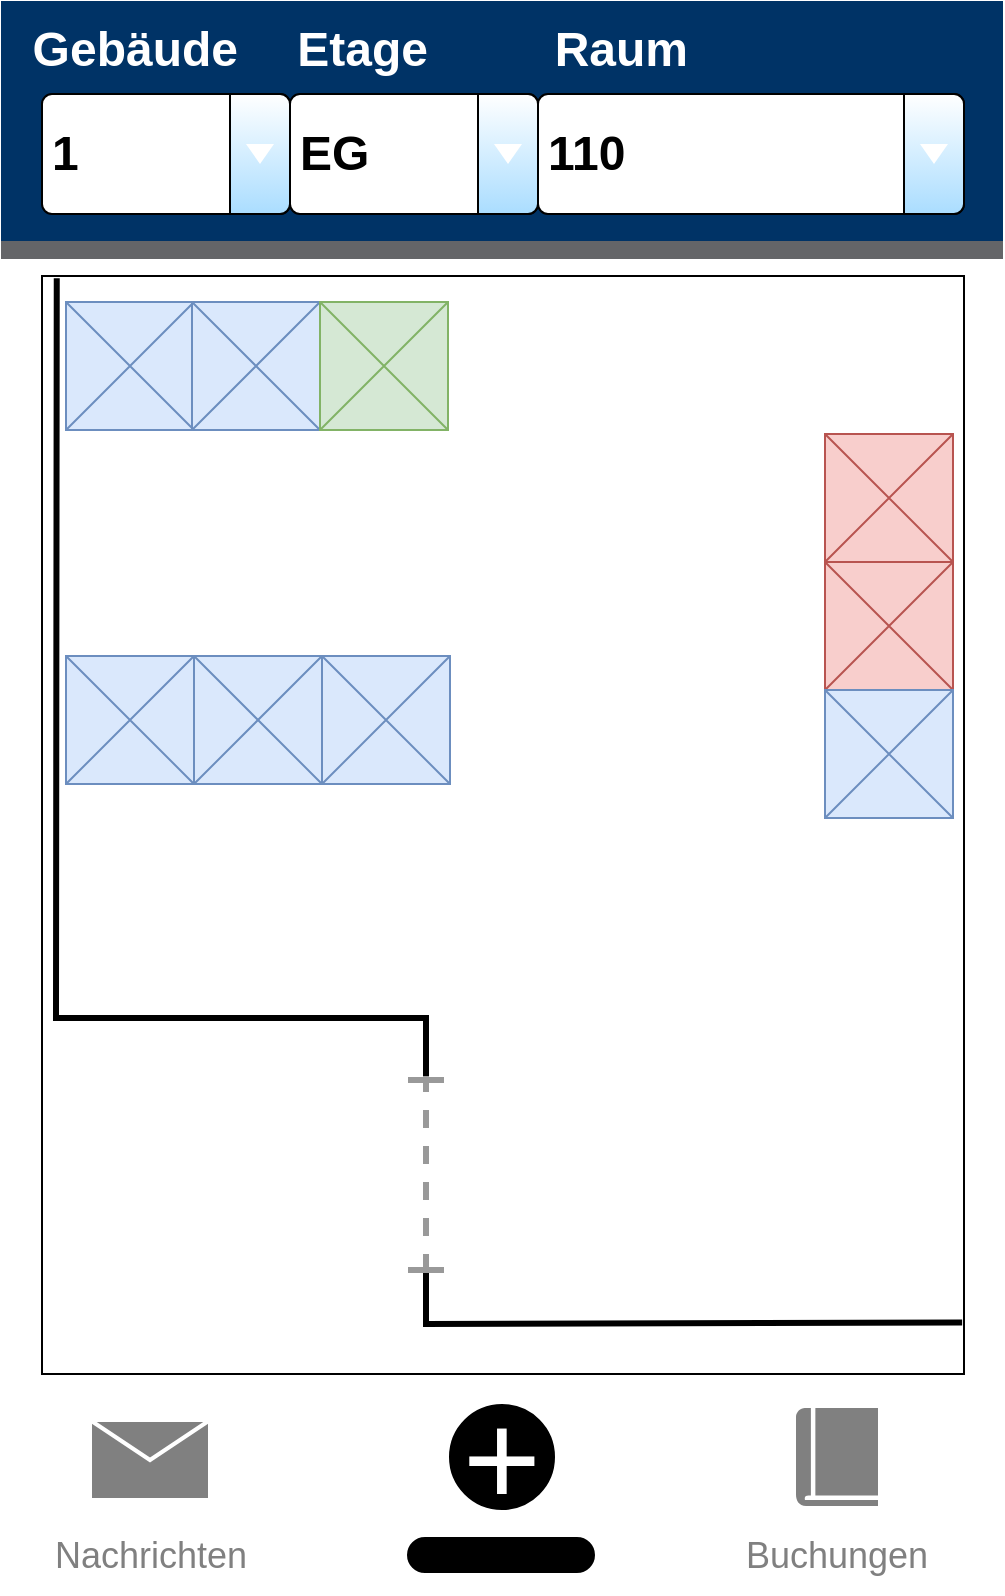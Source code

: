 <mxfile version="17.5.0" type="device" pages="7"><diagram id="slFGgg4TepEsHBBh3iGa" name="Booking"><mxGraphModel dx="1550" dy="867" grid="0" gridSize="10" guides="1" tooltips="1" connect="1" arrows="1" fold="1" page="1" pageScale="1" pageWidth="500" pageHeight="800" background="#FFFFFF" math="0" shadow="0"><root><mxCell id="0"/><mxCell id="1" parent="0"/><mxCell id="mgcgIkkNI8CH9NKhk9dR-16" value="" style="rounded=0;whiteSpace=wrap;html=1;fontSize=24;fillColor=#003366;strokeColor=#003366;" parent="1" vertex="1"><mxGeometry width="500" height="120" as="geometry"/></mxCell><mxCell id="LlKRok_DA3gBORBwMBA7-11" value="" style="rounded=0;whiteSpace=wrap;html=1;" parent="1" vertex="1"><mxGeometry x="20" y="137" width="461" height="549" as="geometry"/></mxCell><mxCell id="LlKRok_DA3gBORBwMBA7-1" value="&lt;font style=&quot;font-size: 24px&quot;&gt;&lt;b&gt;1&lt;/b&gt;&lt;/font&gt;" style="strokeWidth=1;shadow=0;dashed=0;align=center;html=1;shape=mxgraph.mockup.forms.comboBox;align=left;fillColor2=#aaddff;mainText=;fontSize=17;spacingLeft=3;" parent="1" vertex="1"><mxGeometry x="20" y="46" width="124" height="60" as="geometry"/></mxCell><mxCell id="LlKRok_DA3gBORBwMBA7-3" value="" style="verticalLabelPosition=bottom;shadow=0;dashed=0;align=center;html=1;verticalAlign=top;strokeWidth=1;shape=mxgraph.mockup.graphics.simpleIcon;strokeColor=#6c8ebf;fillColor=#dae8fc;" parent="1" vertex="1"><mxGeometry x="32" y="150" width="64" height="64" as="geometry"/></mxCell><mxCell id="LlKRok_DA3gBORBwMBA7-21" value="" style="sketch=0;pointerEvents=1;shadow=0;dashed=0;html=1;strokeColor=none;fillColor=#808080;labelPosition=center;verticalLabelPosition=bottom;verticalAlign=top;outlineConnect=0;align=center;shape=mxgraph.office.concepts.book_journal;" parent="1" vertex="1"><mxGeometry x="397" y="703" width="41" height="49" as="geometry"/></mxCell><mxCell id="LlKRok_DA3gBORBwMBA7-23" value="&lt;font style=&quot;font-size: 18px&quot;&gt;Buchen&lt;/font&gt;" style="text;html=1;strokeColor=none;fillColor=none;align=center;verticalAlign=middle;whiteSpace=wrap;rounded=0;" parent="1" vertex="1"><mxGeometry x="205" y="757" width="91" height="39" as="geometry"/></mxCell><mxCell id="LlKRok_DA3gBORBwMBA7-24" value="&lt;font style=&quot;font-size: 18px&quot;&gt;Buchungen&lt;/font&gt;" style="text;html=1;strokeColor=none;fillColor=none;align=center;verticalAlign=middle;whiteSpace=wrap;rounded=0;fontColor=#808080;" parent="1" vertex="1"><mxGeometry x="372" y="757" width="91" height="39" as="geometry"/></mxCell><mxCell id="mgcgIkkNI8CH9NKhk9dR-1" value="" style="verticalLabelPosition=bottom;shadow=0;dashed=0;align=center;html=1;verticalAlign=top;strokeWidth=1;shape=mxgraph.mockup.graphics.simpleIcon;strokeColor=#6c8ebf;fillColor=#dae8fc;" parent="1" vertex="1"><mxGeometry x="95" y="150" width="64" height="64" as="geometry"/></mxCell><mxCell id="mgcgIkkNI8CH9NKhk9dR-2" value="" style="verticalLabelPosition=bottom;shadow=0;dashed=0;align=center;html=1;verticalAlign=top;strokeWidth=1;shape=mxgraph.mockup.graphics.simpleIcon;strokeColor=#82b366;fillColor=#d5e8d4;" parent="1" vertex="1"><mxGeometry x="159" y="150" width="64" height="64" as="geometry"/></mxCell><mxCell id="mgcgIkkNI8CH9NKhk9dR-3" value="" style="verticalLabelPosition=bottom;shadow=0;dashed=0;align=center;html=1;verticalAlign=top;strokeWidth=1;shape=mxgraph.mockup.graphics.simpleIcon;strokeColor=#6c8ebf;fillColor=#dae8fc;" parent="1" vertex="1"><mxGeometry x="32" y="327" width="64" height="64" as="geometry"/></mxCell><mxCell id="mgcgIkkNI8CH9NKhk9dR-4" value="" style="verticalLabelPosition=bottom;shadow=0;dashed=0;align=center;html=1;verticalAlign=top;strokeWidth=1;shape=mxgraph.mockup.graphics.simpleIcon;strokeColor=#6c8ebf;fillColor=#dae8fc;" parent="1" vertex="1"><mxGeometry x="96" y="327" width="64" height="64" as="geometry"/></mxCell><mxCell id="mgcgIkkNI8CH9NKhk9dR-5" value="" style="verticalLabelPosition=bottom;shadow=0;dashed=0;align=center;html=1;verticalAlign=top;strokeWidth=1;shape=mxgraph.mockup.graphics.simpleIcon;strokeColor=#6c8ebf;fillColor=#dae8fc;" parent="1" vertex="1"><mxGeometry x="160" y="327" width="64" height="64" as="geometry"/></mxCell><mxCell id="mgcgIkkNI8CH9NKhk9dR-6" value="" style="verticalLabelPosition=bottom;shadow=0;dashed=0;align=center;html=1;verticalAlign=top;strokeWidth=1;shape=mxgraph.mockup.graphics.simpleIcon;strokeColor=#b85450;fillColor=#f8cecc;" parent="1" vertex="1"><mxGeometry x="411.5" y="216" width="64" height="64" as="geometry"/></mxCell><mxCell id="mgcgIkkNI8CH9NKhk9dR-7" value="" style="verticalLabelPosition=bottom;shadow=0;dashed=0;align=center;html=1;verticalAlign=top;strokeWidth=1;shape=mxgraph.mockup.graphics.simpleIcon;strokeColor=#b85450;fillColor=#f8cecc;" parent="1" vertex="1"><mxGeometry x="411.5" y="280" width="64" height="64" as="geometry"/></mxCell><mxCell id="mgcgIkkNI8CH9NKhk9dR-8" value="" style="verticalLabelPosition=bottom;shadow=0;dashed=0;align=center;html=1;verticalAlign=top;strokeWidth=1;shape=mxgraph.mockup.graphics.simpleIcon;strokeColor=#6c8ebf;fillColor=#dae8fc;" parent="1" vertex="1"><mxGeometry x="411.5" y="344" width="64" height="64" as="geometry"/></mxCell><mxCell id="mgcgIkkNI8CH9NKhk9dR-9" value="&lt;font style=&quot;font-size: 24px&quot;&gt;&lt;b&gt;Gebäude&lt;/b&gt;&lt;/font&gt;" style="text;html=1;strokeColor=none;fillColor=none;align=right;verticalAlign=middle;whiteSpace=wrap;rounded=0;labelPosition=left;verticalLabelPosition=middle;fontColor=#FFFFFF;" parent="1" vertex="1"><mxGeometry x="119.5" y="9" width="60" height="30" as="geometry"/></mxCell><mxCell id="mgcgIkkNI8CH9NKhk9dR-10" value="&lt;font style=&quot;font-size: 24px&quot;&gt;&lt;b&gt;EG&lt;/b&gt;&lt;/font&gt;" style="strokeWidth=1;shadow=0;dashed=0;align=center;html=1;shape=mxgraph.mockup.forms.comboBox;align=left;fillColor2=#aaddff;mainText=;fontSize=17;spacingLeft=3;" parent="1" vertex="1"><mxGeometry x="144" y="46" width="124" height="60" as="geometry"/></mxCell><mxCell id="mgcgIkkNI8CH9NKhk9dR-11" value="&lt;font style=&quot;font-size: 24px&quot;&gt;&lt;b&gt;Etage&lt;/b&gt;&lt;/font&gt;" style="text;html=1;strokeColor=none;fillColor=none;align=right;verticalAlign=middle;whiteSpace=wrap;rounded=0;labelPosition=left;verticalLabelPosition=middle;fontColor=#FFFFFF;" parent="1" vertex="1"><mxGeometry x="214.5" y="9" width="60" height="30" as="geometry"/></mxCell><mxCell id="mgcgIkkNI8CH9NKhk9dR-12" value="&lt;font style=&quot;font-size: 24px&quot;&gt;&lt;b&gt;110&lt;/b&gt;&lt;/font&gt;" style="strokeWidth=1;shadow=0;dashed=0;align=center;html=1;shape=mxgraph.mockup.forms.comboBox;align=left;fillColor2=#aaddff;mainText=;fontSize=17;spacingLeft=3;" parent="1" vertex="1"><mxGeometry x="268" y="46" width="213" height="60" as="geometry"/></mxCell><mxCell id="mgcgIkkNI8CH9NKhk9dR-13" value="&lt;font style=&quot;font-size: 24px&quot;&gt;&lt;b&gt;Raum&lt;/b&gt;&lt;/font&gt;" style="text;html=1;strokeColor=none;fillColor=none;align=right;verticalAlign=middle;whiteSpace=wrap;rounded=0;labelPosition=left;verticalLabelPosition=middle;fontColor=#FFFFFF;" parent="1" vertex="1"><mxGeometry x="344.5" y="9" width="60" height="30" as="geometry"/></mxCell><mxCell id="r7Kekf5jkEeBlpdHDhwc-1" value="" style="shape=message;html=1;whiteSpace=wrap;html=1;outlineConnect=0;fillColor=#808080;strokeColor=#FFFFFF;strokeWidth=2;" parent="1" vertex="1"><mxGeometry x="44" y="709" width="60" height="40" as="geometry"/></mxCell><mxCell id="r7Kekf5jkEeBlpdHDhwc-2" value="&lt;span style=&quot;font-size: 18px&quot;&gt;Nachrichten&lt;/span&gt;" style="text;html=1;strokeColor=none;fillColor=none;align=center;verticalAlign=middle;whiteSpace=wrap;rounded=0;fontColor=#808080;" parent="1" vertex="1"><mxGeometry x="28.5" y="757" width="91" height="39" as="geometry"/></mxCell><mxCell id="r7Kekf5jkEeBlpdHDhwc-3" value="" style="rounded=1;whiteSpace=wrap;html=1;fontColor=#808080;strokeColor=#FFFFFF;strokeWidth=2;fillColor=#000000;arcSize=50;" parent="1" vertex="1"><mxGeometry x="201.5" y="766.5" width="96" height="20" as="geometry"/></mxCell><mxCell id="r7Kekf5jkEeBlpdHDhwc-4" value="" style="rounded=0;whiteSpace=wrap;html=1;fontColor=#FFFFFF;strokeColor=#646568;strokeWidth=1;fillColor=#646568;" parent="1" vertex="1"><mxGeometry y="120" width="500" height="8" as="geometry"/></mxCell><mxCell id="r7Kekf5jkEeBlpdHDhwc-5" value="" style="endArrow=none;html=1;rounded=0;fontColor=#FFFFFF;exitX=0.016;exitY=0.002;exitDx=0;exitDy=0;exitPerimeter=0;strokeWidth=3;entryX=0.998;entryY=0.953;entryDx=0;entryDy=0;entryPerimeter=0;" parent="1" source="LlKRok_DA3gBORBwMBA7-11" target="LlKRok_DA3gBORBwMBA7-11" edge="1"><mxGeometry width="50" height="50" relative="1" as="geometry"><mxPoint x="191" y="452" as="sourcePoint"/><mxPoint x="241" y="402" as="targetPoint"/><Array as="points"><mxPoint x="27" y="508"/><mxPoint x="212" y="508"/><mxPoint x="212" y="661"/></Array></mxGeometry></mxCell><mxCell id="r7Kekf5jkEeBlpdHDhwc-6" value="" style="endArrow=none;html=1;rounded=0;fontColor=#FFFFFF;strokeWidth=3;strokeColor=#999999;dashed=1;" parent="1" edge="1"><mxGeometry width="50" height="50" relative="1" as="geometry"><mxPoint x="212" y="635" as="sourcePoint"/><mxPoint x="212" y="537" as="targetPoint"/></mxGeometry></mxCell><mxCell id="r7Kekf5jkEeBlpdHDhwc-8" value="" style="endArrow=none;html=1;rounded=0;fontColor=#FFFFFF;strokeColor=#999999;strokeWidth=3;" parent="1" edge="1"><mxGeometry width="50" height="50" relative="1" as="geometry"><mxPoint x="203" y="539" as="sourcePoint"/><mxPoint x="213" y="539" as="targetPoint"/><Array as="points"><mxPoint x="221" y="539"/></Array></mxGeometry></mxCell><mxCell id="r7Kekf5jkEeBlpdHDhwc-9" value="" style="endArrow=none;html=1;rounded=0;fontColor=#FFFFFF;strokeColor=#999999;strokeWidth=3;" parent="1" edge="1"><mxGeometry width="50" height="50" relative="1" as="geometry"><mxPoint x="203" y="634" as="sourcePoint"/><mxPoint x="213" y="634" as="targetPoint"/><Array as="points"><mxPoint x="221" y="634"/></Array></mxGeometry></mxCell><mxCell id="r7Kekf5jkEeBlpdHDhwc-10" value="" style="endArrow=none;html=1;rounded=0;dashed=1;fontColor=#FFFFFF;strokeColor=#FFFFFF;strokeWidth=3;" parent="1" edge="1"><mxGeometry width="50" height="50" relative="1" as="geometry"><mxPoint x="212" y="626" as="sourcePoint"/><mxPoint x="212" y="539" as="targetPoint"/></mxGeometry></mxCell><mxCell id="a5ObhjVZnMNZNthHXNsE-1" value="" style="ellipse;whiteSpace=wrap;html=1;aspect=fixed;labelBackgroundColor=#808080;sketch=0;fontSize=24;fontColor=#E6E6E6;strokeColor=#000000;strokeWidth=1;fillColor=#000000;" parent="1" vertex="1"><mxGeometry x="224" y="701.5" width="52" height="52" as="geometry"/></mxCell><mxCell id="a5ObhjVZnMNZNthHXNsE-2" value="&lt;font style=&quot;font-size: 67px&quot;&gt;+&lt;/font&gt;" style="text;html=1;strokeColor=none;fillColor=none;align=center;verticalAlign=middle;whiteSpace=wrap;rounded=0;labelBackgroundColor=none;sketch=0;fontSize=24;fontColor=#FFFFFF;" parent="1" vertex="1"><mxGeometry x="220" y="714" width="60" height="30" as="geometry"/></mxCell></root></mxGraphModel></diagram><diagram id="P9ULQfLcWPrMm7I5djPd" name="Time Manager"><mxGraphModel dx="1550" dy="867" grid="0" gridSize="10" guides="1" tooltips="1" connect="1" arrows="1" fold="1" page="1" pageScale="1" pageWidth="500" pageHeight="800" background="#E6E6E6" math="0" shadow="0"><root><mxCell id="0"/><mxCell id="1" parent="0"/><mxCell id="5HnYK8S-EKVSIpJd3ByN-1" value="" style="rounded=0;whiteSpace=wrap;html=1;fontSize=24;fillColor=#003366;strokeColor=#003366;" parent="1" vertex="1"><mxGeometry width="500" height="120" as="geometry"/></mxCell><mxCell id="5HnYK8S-EKVSIpJd3ByN-2" value="" style="rounded=0;whiteSpace=wrap;html=1;fillColor=#E6E6E6;" parent="1" vertex="1"><mxGeometry x="20" y="137" width="461" height="549" as="geometry"/></mxCell><mxCell id="5HnYK8S-EKVSIpJd3ByN-3" value="&lt;font style=&quot;font-size: 24px&quot;&gt;&lt;b&gt;1&lt;/b&gt;&lt;/font&gt;" style="strokeWidth=1;shadow=0;dashed=0;align=center;html=1;shape=mxgraph.mockup.forms.comboBox;align=left;fillColor2=#aaddff;mainText=;fontSize=17;spacingLeft=3;" parent="1" vertex="1"><mxGeometry x="20" y="46" width="124" height="60" as="geometry"/></mxCell><mxCell id="5HnYK8S-EKVSIpJd3ByN-4" value="" style="verticalLabelPosition=bottom;shadow=0;dashed=0;align=center;html=1;verticalAlign=top;strokeWidth=1;shape=mxgraph.mockup.graphics.simpleIcon;strokeColor=#6c8ebf;fillColor=#dae8fc;" parent="1" vertex="1"><mxGeometry x="32" y="150" width="64" height="64" as="geometry"/></mxCell><mxCell id="5HnYK8S-EKVSIpJd3ByN-5" value="" style="sketch=0;pointerEvents=1;shadow=0;dashed=0;html=1;strokeColor=none;fillColor=#808080;labelPosition=center;verticalLabelPosition=bottom;verticalAlign=top;outlineConnect=0;align=center;shape=mxgraph.office.concepts.book_journal;" parent="1" vertex="1"><mxGeometry x="397" y="703" width="41" height="49" as="geometry"/></mxCell><mxCell id="5HnYK8S-EKVSIpJd3ByN-7" value="&lt;font style=&quot;font-size: 18px&quot;&gt;Buchen&lt;/font&gt;" style="text;html=1;strokeColor=none;fillColor=none;align=center;verticalAlign=middle;whiteSpace=wrap;rounded=0;" parent="1" vertex="1"><mxGeometry x="205" y="757" width="91" height="39" as="geometry"/></mxCell><mxCell id="5HnYK8S-EKVSIpJd3ByN-8" value="&lt;font style=&quot;font-size: 18px&quot;&gt;Buchungen&lt;/font&gt;" style="text;html=1;strokeColor=none;fillColor=none;align=center;verticalAlign=middle;whiteSpace=wrap;rounded=0;fontColor=#808080;" parent="1" vertex="1"><mxGeometry x="372" y="757" width="91" height="39" as="geometry"/></mxCell><mxCell id="5HnYK8S-EKVSIpJd3ByN-9" value="" style="verticalLabelPosition=bottom;shadow=0;dashed=0;align=center;html=1;verticalAlign=top;strokeWidth=1;shape=mxgraph.mockup.graphics.simpleIcon;strokeColor=#6c8ebf;fillColor=#dae8fc;" parent="1" vertex="1"><mxGeometry x="95" y="150" width="64" height="64" as="geometry"/></mxCell><mxCell id="5HnYK8S-EKVSIpJd3ByN-10" value="" style="verticalLabelPosition=bottom;shadow=0;dashed=0;align=center;html=1;verticalAlign=top;strokeWidth=1;shape=mxgraph.mockup.graphics.simpleIcon;strokeColor=#82b366;fillColor=#d5e8d4;" parent="1" vertex="1"><mxGeometry x="159" y="150" width="64" height="64" as="geometry"/></mxCell><mxCell id="5HnYK8S-EKVSIpJd3ByN-11" value="" style="verticalLabelPosition=bottom;shadow=0;dashed=0;align=center;html=1;verticalAlign=top;strokeWidth=1;shape=mxgraph.mockup.graphics.simpleIcon;strokeColor=#6c8ebf;fillColor=#dae8fc;" parent="1" vertex="1"><mxGeometry x="32" y="327" width="64" height="64" as="geometry"/></mxCell><mxCell id="5HnYK8S-EKVSIpJd3ByN-12" value="" style="verticalLabelPosition=bottom;shadow=0;dashed=0;align=center;html=1;verticalAlign=top;strokeWidth=1;shape=mxgraph.mockup.graphics.simpleIcon;strokeColor=#6c8ebf;fillColor=#dae8fc;" parent="1" vertex="1"><mxGeometry x="96" y="327" width="64" height="64" as="geometry"/></mxCell><mxCell id="5HnYK8S-EKVSIpJd3ByN-13" value="" style="verticalLabelPosition=bottom;shadow=0;dashed=0;align=center;html=1;verticalAlign=top;strokeWidth=1;shape=mxgraph.mockup.graphics.simpleIcon;strokeColor=#6c8ebf;fillColor=#dae8fc;" parent="1" vertex="1"><mxGeometry x="160" y="327" width="64" height="64" as="geometry"/></mxCell><mxCell id="5HnYK8S-EKVSIpJd3ByN-14" value="" style="verticalLabelPosition=bottom;shadow=0;dashed=0;align=center;html=1;verticalAlign=top;strokeWidth=1;shape=mxgraph.mockup.graphics.simpleIcon;strokeColor=#b85450;fillColor=#f8cecc;" parent="1" vertex="1"><mxGeometry x="411.5" y="216" width="64" height="64" as="geometry"/></mxCell><mxCell id="5HnYK8S-EKVSIpJd3ByN-15" value="" style="verticalLabelPosition=bottom;shadow=0;dashed=0;align=center;html=1;verticalAlign=top;strokeWidth=1;shape=mxgraph.mockup.graphics.simpleIcon;strokeColor=#b85450;fillColor=#f8cecc;" parent="1" vertex="1"><mxGeometry x="411.5" y="280" width="64" height="64" as="geometry"/></mxCell><mxCell id="5HnYK8S-EKVSIpJd3ByN-16" value="" style="verticalLabelPosition=bottom;shadow=0;dashed=0;align=center;html=1;verticalAlign=top;strokeWidth=1;shape=mxgraph.mockup.graphics.simpleIcon;strokeColor=#6c8ebf;fillColor=#dae8fc;" parent="1" vertex="1"><mxGeometry x="411.5" y="344" width="64" height="64" as="geometry"/></mxCell><mxCell id="5HnYK8S-EKVSIpJd3ByN-17" value="&lt;font style=&quot;font-size: 24px&quot;&gt;&lt;b&gt;Gebäude&lt;/b&gt;&lt;/font&gt;" style="text;html=1;strokeColor=none;fillColor=none;align=right;verticalAlign=middle;whiteSpace=wrap;rounded=0;labelPosition=left;verticalLabelPosition=middle;fontColor=#FFFFFF;" parent="1" vertex="1"><mxGeometry x="119.5" y="9" width="60" height="30" as="geometry"/></mxCell><mxCell id="5HnYK8S-EKVSIpJd3ByN-18" value="&lt;font style=&quot;font-size: 24px&quot;&gt;&lt;b&gt;EG&lt;/b&gt;&lt;/font&gt;" style="strokeWidth=1;shadow=0;dashed=0;align=center;html=1;shape=mxgraph.mockup.forms.comboBox;align=left;fillColor2=#aaddff;mainText=;fontSize=17;spacingLeft=3;" parent="1" vertex="1"><mxGeometry x="144" y="46" width="124" height="60" as="geometry"/></mxCell><mxCell id="5HnYK8S-EKVSIpJd3ByN-19" value="&lt;font style=&quot;font-size: 24px&quot;&gt;&lt;b&gt;Etage&lt;/b&gt;&lt;/font&gt;" style="text;html=1;strokeColor=none;fillColor=none;align=right;verticalAlign=middle;whiteSpace=wrap;rounded=0;labelPosition=left;verticalLabelPosition=middle;fontColor=#FFFFFF;" parent="1" vertex="1"><mxGeometry x="214.5" y="9" width="60" height="30" as="geometry"/></mxCell><mxCell id="5HnYK8S-EKVSIpJd3ByN-20" value="&lt;font style=&quot;font-size: 24px&quot;&gt;&lt;b&gt;110&lt;/b&gt;&lt;/font&gt;" style="strokeWidth=1;shadow=0;dashed=0;align=center;html=1;shape=mxgraph.mockup.forms.comboBox;align=left;fillColor2=#aaddff;mainText=;fontSize=17;spacingLeft=3;" parent="1" vertex="1"><mxGeometry x="268" y="46" width="213" height="60" as="geometry"/></mxCell><mxCell id="5HnYK8S-EKVSIpJd3ByN-21" value="&lt;font style=&quot;font-size: 24px&quot;&gt;&lt;b&gt;Raum&lt;/b&gt;&lt;/font&gt;" style="text;html=1;strokeColor=none;fillColor=none;align=right;verticalAlign=middle;whiteSpace=wrap;rounded=0;labelPosition=left;verticalLabelPosition=middle;fontColor=#FFFFFF;" parent="1" vertex="1"><mxGeometry x="344.5" y="9" width="60" height="30" as="geometry"/></mxCell><mxCell id="5HnYK8S-EKVSIpJd3ByN-22" value="" style="shape=message;html=1;whiteSpace=wrap;html=1;outlineConnect=0;fillColor=#808080;strokeColor=#FFFFFF;strokeWidth=2;" parent="1" vertex="1"><mxGeometry x="44" y="709" width="60" height="40" as="geometry"/></mxCell><mxCell id="5HnYK8S-EKVSIpJd3ByN-23" value="&lt;span style=&quot;font-size: 18px&quot;&gt;Nachrichten&lt;/span&gt;" style="text;html=1;strokeColor=none;fillColor=none;align=center;verticalAlign=middle;whiteSpace=wrap;rounded=0;fontColor=#808080;" parent="1" vertex="1"><mxGeometry x="28.5" y="757" width="91" height="39" as="geometry"/></mxCell><mxCell id="5HnYK8S-EKVSIpJd3ByN-24" value="" style="rounded=1;whiteSpace=wrap;html=1;fontColor=#808080;strokeColor=#FFFFFF;strokeWidth=2;fillColor=#000000;arcSize=50;" parent="1" vertex="1"><mxGeometry x="201.5" y="766.5" width="96" height="20" as="geometry"/></mxCell><mxCell id="5HnYK8S-EKVSIpJd3ByN-25" value="" style="rounded=0;whiteSpace=wrap;html=1;fontColor=#FFFFFF;strokeColor=#646568;strokeWidth=1;fillColor=#646568;" parent="1" vertex="1"><mxGeometry y="120" width="500" height="8" as="geometry"/></mxCell><mxCell id="5HnYK8S-EKVSIpJd3ByN-26" value="" style="endArrow=none;html=1;rounded=0;fontColor=#FFFFFF;exitX=0.016;exitY=0.002;exitDx=0;exitDy=0;exitPerimeter=0;strokeWidth=3;entryX=0.998;entryY=0.953;entryDx=0;entryDy=0;entryPerimeter=0;" parent="1" source="5HnYK8S-EKVSIpJd3ByN-2" target="5HnYK8S-EKVSIpJd3ByN-2" edge="1"><mxGeometry width="50" height="50" relative="1" as="geometry"><mxPoint x="191" y="452" as="sourcePoint"/><mxPoint x="241" y="402" as="targetPoint"/><Array as="points"><mxPoint x="27" y="508"/><mxPoint x="212" y="508"/><mxPoint x="212" y="661"/></Array></mxGeometry></mxCell><mxCell id="5HnYK8S-EKVSIpJd3ByN-27" value="" style="endArrow=none;html=1;rounded=0;fontColor=#FFFFFF;strokeWidth=3;strokeColor=#999999;dashed=1;" parent="1" edge="1"><mxGeometry width="50" height="50" relative="1" as="geometry"><mxPoint x="212" y="635" as="sourcePoint"/><mxPoint x="212" y="537" as="targetPoint"/></mxGeometry></mxCell><mxCell id="5HnYK8S-EKVSIpJd3ByN-28" value="" style="endArrow=none;html=1;rounded=0;fontColor=#FFFFFF;strokeColor=#999999;strokeWidth=3;" parent="1" edge="1"><mxGeometry width="50" height="50" relative="1" as="geometry"><mxPoint x="203" y="539.0" as="sourcePoint"/><mxPoint x="213" y="539.0" as="targetPoint"/><Array as="points"><mxPoint x="221" y="539"/></Array></mxGeometry></mxCell><mxCell id="5HnYK8S-EKVSIpJd3ByN-29" value="" style="endArrow=none;html=1;rounded=0;fontColor=#FFFFFF;strokeColor=#999999;strokeWidth=3;" parent="1" edge="1"><mxGeometry width="50" height="50" relative="1" as="geometry"><mxPoint x="203" y="634.0" as="sourcePoint"/><mxPoint x="213" y="634.0" as="targetPoint"/><Array as="points"><mxPoint x="221" y="634"/></Array></mxGeometry></mxCell><mxCell id="5HnYK8S-EKVSIpJd3ByN-30" value="" style="endArrow=none;html=1;rounded=0;dashed=1;fontColor=#FFFFFF;strokeColor=#FFFFFF;strokeWidth=3;" parent="1" edge="1"><mxGeometry width="50" height="50" relative="1" as="geometry"><mxPoint x="212" y="626.0" as="sourcePoint"/><mxPoint x="212" y="539.0" as="targetPoint"/></mxGeometry></mxCell><mxCell id="k8Zb8ltXJpcsk0Gi8zEz-14" value="" style="verticalLabelPosition=bottom;shadow=0;dashed=0;align=center;html=1;verticalAlign=top;strokeWidth=1;shape=mxgraph.mockup.graphics.simpleIcon;strokeColor=#6c8ebf;fillColor=#dae8fc;" parent="1" vertex="1"><mxGeometry x="93.5" y="312.5" width="64" height="64" as="geometry"/></mxCell><mxCell id="k8Zb8ltXJpcsk0Gi8zEz-15" value="" style="verticalLabelPosition=bottom;shadow=0;dashed=0;align=center;html=1;verticalAlign=top;strokeWidth=1;shape=mxgraph.mockup.graphics.simpleIcon;strokeColor=#6c8ebf;fillColor=#dae8fc;" parent="1" vertex="1"><mxGeometry x="157.5" y="312.5" width="64" height="64" as="geometry"/></mxCell><mxCell id="40KYFqwJSDf_BFf_6s8m-2" value="" style="verticalLabelPosition=bottom;shadow=0;dashed=0;align=center;html=1;verticalAlign=top;strokeWidth=1;shape=mxgraph.mockup.graphics.simpleIcon;strokeColor=#6c8ebf;fillColor=#dae8fc;" parent="1" vertex="1"><mxGeometry x="106" y="231.5" width="50" height="50" as="geometry"/></mxCell><mxCell id="40KYFqwJSDf_BFf_6s8m-3" value="" style="verticalLabelPosition=bottom;shadow=0;dashed=0;align=center;html=1;verticalAlign=top;strokeWidth=1;shape=mxgraph.mockup.graphics.simpleIcon;strokeColor=#82b366;fillColor=#d5e8d4;" parent="1" vertex="1"><mxGeometry x="181" y="231.5" width="50" height="50" as="geometry"/></mxCell><mxCell id="40KYFqwJSDf_BFf_6s8m-5" value="" style="verticalLabelPosition=bottom;shadow=0;dashed=0;align=center;html=1;verticalAlign=top;strokeWidth=1;shape=mxgraph.mockup.graphics.simpleIcon;strokeColor=#6c8ebf;fillColor=#dae8fc;" parent="1" vertex="1"><mxGeometry x="106" y="461.5" width="50" height="50" as="geometry"/></mxCell><mxCell id="40KYFqwJSDf_BFf_6s8m-6" value="" style="verticalLabelPosition=bottom;shadow=0;dashed=0;align=center;html=1;verticalAlign=top;strokeWidth=1;shape=mxgraph.mockup.graphics.simpleIcon;strokeColor=#6c8ebf;fillColor=#dae8fc;" parent="1" vertex="1"><mxGeometry x="181" y="461.5" width="50" height="50" as="geometry"/></mxCell><mxCell id="40KYFqwJSDf_BFf_6s8m-7" value="" style="verticalLabelPosition=bottom;shadow=0;dashed=0;align=center;html=1;verticalAlign=top;strokeWidth=1;shape=mxgraph.mockup.graphics.simpleIcon;strokeColor=#b85450;fillColor=#f8cecc;" parent="1" vertex="1"><mxGeometry x="338" y="292.5" width="50" height="50" as="geometry"/></mxCell><mxCell id="40KYFqwJSDf_BFf_6s8m-10" value="" style="rounded=0;whiteSpace=wrap;html=1;fontSize=18;fillColor=#FFFFFF;" parent="1" vertex="1"><mxGeometry x="41.5" y="225.5" width="416" height="372" as="geometry"/></mxCell><mxCell id="40KYFqwJSDf_BFf_6s8m-11" value="" style="rounded=0;whiteSpace=wrap;html=1;fontSize=18;fillColor=#FFFFFF;" parent="1" vertex="1"><mxGeometry x="42" y="226" width="207.5" height="55.5" as="geometry"/></mxCell><mxCell id="40KYFqwJSDf_BFf_6s8m-12" value="" style="rounded=0;whiteSpace=wrap;html=1;fontSize=18;fillColor=#003366;fontColor=#003366;" parent="1" vertex="1"><mxGeometry x="249" y="225.5" width="208.5" height="56" as="geometry"/></mxCell><mxCell id="40KYFqwJSDf_BFf_6s8m-13" value="&lt;font style=&quot;font-size: 24px&quot;&gt;&lt;b&gt;Von...&lt;/b&gt;&lt;/font&gt;" style="text;html=1;strokeColor=none;fillColor=none;align=center;verticalAlign=middle;whiteSpace=wrap;rounded=0;fontSize=18;fontColor=#000000;" parent="1" vertex="1"><mxGeometry x="115.75" y="238.75" width="60" height="30" as="geometry"/></mxCell><mxCell id="40KYFqwJSDf_BFf_6s8m-14" value="&lt;b&gt;&lt;font style=&quot;font-size: 24px&quot;&gt;Bis...&lt;/font&gt;&lt;/b&gt;" style="text;html=1;strokeColor=none;fillColor=none;align=center;verticalAlign=middle;whiteSpace=wrap;rounded=0;fontSize=18;fontColor=#FFFFFF;" parent="1" vertex="1"><mxGeometry x="323.25" y="238.75" width="60" height="30" as="geometry"/></mxCell><mxCell id="40KYFqwJSDf_BFf_6s8m-15" value="" style="rounded=0;whiteSpace=wrap;html=1;fontSize=24;fillColor=#FFFFFF;" parent="1" vertex="1"><mxGeometry x="249" y="537.5" width="208" height="60" as="geometry"/></mxCell><mxCell id="40KYFqwJSDf_BFf_6s8m-16" value="&lt;b&gt;Buchen&lt;/b&gt;" style="text;html=1;strokeColor=none;fillColor=none;align=center;verticalAlign=middle;whiteSpace=wrap;rounded=0;fontSize=24;" parent="1" vertex="1"><mxGeometry x="323.25" y="552.5" width="60" height="30" as="geometry"/></mxCell><mxCell id="40KYFqwJSDf_BFf_6s8m-17" value="Mi 30.3.202" style="text;html=1;strokeColor=none;fillColor=none;align=center;verticalAlign=middle;whiteSpace=wrap;rounded=0;fontSize=24;" parent="1" vertex="1"><mxGeometry x="55" y="396.5" width="170" height="30" as="geometry"/></mxCell><mxCell id="40KYFqwJSDf_BFf_6s8m-18" value="07" style="text;html=1;strokeColor=none;fillColor=none;align=center;verticalAlign=middle;whiteSpace=wrap;rounded=0;fontSize=24;" parent="1" vertex="1"><mxGeometry x="279.5" y="396.5" width="57" height="30" as="geometry"/></mxCell><mxCell id="40KYFqwJSDf_BFf_6s8m-19" value="30" style="text;html=1;strokeColor=none;fillColor=none;align=center;verticalAlign=middle;whiteSpace=wrap;rounded=0;fontSize=24;" parent="1" vertex="1"><mxGeometry x="359" y="396.5" width="57" height="30" as="geometry"/></mxCell><mxCell id="40KYFqwJSDf_BFf_6s8m-20" value=":" style="text;html=1;strokeColor=none;fillColor=none;align=center;verticalAlign=middle;whiteSpace=wrap;rounded=0;fontSize=24;" parent="1" vertex="1"><mxGeometry x="317" y="396.5" width="57" height="30" as="geometry"/></mxCell><mxCell id="40KYFqwJSDf_BFf_6s8m-21" value="Di 29.3.202" style="text;html=1;strokeColor=none;fillColor=none;align=center;verticalAlign=middle;whiteSpace=wrap;rounded=0;fontSize=24;fontColor=#999999;" parent="1" vertex="1"><mxGeometry x="55" y="340.5" width="170" height="30" as="geometry"/></mxCell><mxCell id="40KYFqwJSDf_BFf_6s8m-22" value="06" style="text;html=1;strokeColor=none;fillColor=none;align=center;verticalAlign=middle;whiteSpace=wrap;rounded=0;fontSize=24;fontColor=#999999;" parent="1" vertex="1"><mxGeometry x="279.5" y="340.5" width="57" height="30" as="geometry"/></mxCell><mxCell id="40KYFqwJSDf_BFf_6s8m-23" value="15" style="text;html=1;strokeColor=none;fillColor=none;align=center;verticalAlign=middle;whiteSpace=wrap;rounded=0;fontSize=24;fontColor=#999999;" parent="1" vertex="1"><mxGeometry x="359" y="340.5" width="57" height="30" as="geometry"/></mxCell><mxCell id="40KYFqwJSDf_BFf_6s8m-24" value=":" style="text;html=1;strokeColor=none;fillColor=none;align=center;verticalAlign=middle;whiteSpace=wrap;rounded=0;fontSize=24;fontColor=#999999;" parent="1" vertex="1"><mxGeometry x="317" y="340.5" width="57" height="30" as="geometry"/></mxCell><mxCell id="40KYFqwJSDf_BFf_6s8m-25" value="Do 31.3.202" style="text;html=1;strokeColor=none;fillColor=none;align=center;verticalAlign=middle;whiteSpace=wrap;rounded=0;fontSize=24;fontColor=#808080;" parent="1" vertex="1"><mxGeometry x="55" y="456.5" width="170" height="30" as="geometry"/></mxCell><mxCell id="40KYFqwJSDf_BFf_6s8m-26" value="08" style="text;html=1;strokeColor=none;fillColor=none;align=center;verticalAlign=middle;whiteSpace=wrap;rounded=0;fontSize=24;fontColor=#808080;" parent="1" vertex="1"><mxGeometry x="279.5" y="456.5" width="57" height="30" as="geometry"/></mxCell><mxCell id="40KYFqwJSDf_BFf_6s8m-27" value="45" style="text;html=1;strokeColor=none;fillColor=none;align=center;verticalAlign=middle;whiteSpace=wrap;rounded=0;fontSize=24;fontColor=#808080;" parent="1" vertex="1"><mxGeometry x="359" y="456.5" width="57" height="30" as="geometry"/></mxCell><mxCell id="40KYFqwJSDf_BFf_6s8m-28" value=":" style="text;html=1;strokeColor=none;fillColor=none;align=center;verticalAlign=middle;whiteSpace=wrap;rounded=0;fontSize=24;fontColor=#808080;" parent="1" vertex="1"><mxGeometry x="317" y="456.5" width="57" height="30" as="geometry"/></mxCell><mxCell id="40KYFqwJSDf_BFf_6s8m-29" value="" style="rounded=0;whiteSpace=wrap;html=1;fontSize=24;fontColor=#808080;fillColor=none;" parent="1" vertex="1"><mxGeometry x="55.75" y="381.5" width="371.25" height="60" as="geometry"/></mxCell><mxCell id="N_s3CyLws6gDqm4s1TH5-2" value="" style="rounded=0;whiteSpace=wrap;html=1;fontSize=24;fillColor=#FFFFFF;" parent="1" vertex="1"><mxGeometry x="42" y="537.5" width="208" height="60" as="geometry"/></mxCell><mxCell id="N_s3CyLws6gDqm4s1TH5-1" value="&lt;font style=&quot;font-size: 24px&quot;&gt;Abbrechen&lt;/font&gt;" style="text;html=1;strokeColor=none;fillColor=none;align=center;verticalAlign=middle;whiteSpace=wrap;rounded=0;fontColor=#666666;" parent="1" vertex="1"><mxGeometry x="115.75" y="552.5" width="60" height="30" as="geometry"/></mxCell><mxCell id="k3QydKBNAtGySwDTnVD3-1" value="" style="ellipse;whiteSpace=wrap;html=1;aspect=fixed;labelBackgroundColor=#808080;sketch=0;fontSize=24;fontColor=#E6E6E6;strokeColor=#000000;strokeWidth=1;fillColor=#000000;" parent="1" vertex="1"><mxGeometry x="224" y="701.5" width="52" height="52" as="geometry"/></mxCell><mxCell id="k3QydKBNAtGySwDTnVD3-2" value="&lt;font style=&quot;font-size: 67px&quot;&gt;+&lt;/font&gt;" style="text;html=1;strokeColor=none;fillColor=none;align=center;verticalAlign=middle;whiteSpace=wrap;rounded=0;labelBackgroundColor=none;sketch=0;fontSize=24;fontColor=#FFFFFF;" parent="1" vertex="1"><mxGeometry x="220" y="714" width="60" height="30" as="geometry"/></mxCell><mxCell id="fj60Yttwp1USjNG4qUYL-42" value="" style="verticalLabelPosition=bottom;shadow=0;dashed=0;align=center;html=1;verticalAlign=top;strokeWidth=1;shape=mxgraph.mockup.graphics.simpleIcon;strokeColor=#6c8ebf;fillColor=#dae8fc;" parent="1" vertex="1"><mxGeometry x="763.5" y="281.5" width="64" height="64" as="geometry"/></mxCell><mxCell id="fj60Yttwp1USjNG4qUYL-43" value="" style="verticalLabelPosition=bottom;shadow=0;dashed=0;align=center;html=1;verticalAlign=top;strokeWidth=1;shape=mxgraph.mockup.graphics.simpleIcon;strokeColor=#6c8ebf;fillColor=#dae8fc;" parent="1" vertex="1"><mxGeometry x="827.5" y="281.5" width="64" height="64" as="geometry"/></mxCell><mxCell id="fj60Yttwp1USjNG4qUYL-48" value="" style="endArrow=none;html=1;rounded=0;fontColor=#FFFFFF;strokeColor=#999999;strokeWidth=3;" parent="1" edge="1"><mxGeometry width="50" height="50" relative="1" as="geometry"><mxPoint x="870.5" y="493.5" as="sourcePoint"/><mxPoint x="880.5" y="493.5" as="targetPoint"/><Array as="points"><mxPoint x="888.5" y="493.5"/></Array></mxGeometry></mxCell><mxCell id="fj60Yttwp1USjNG4qUYL-51" value="" style="verticalLabelPosition=bottom;shadow=0;dashed=0;align=center;html=1;verticalAlign=top;strokeWidth=1;shape=mxgraph.mockup.graphics.simpleIcon;strokeColor=#6c8ebf;fillColor=#dae8fc;" parent="1" vertex="1"><mxGeometry x="761" y="267" width="64" height="64" as="geometry"/></mxCell><mxCell id="fj60Yttwp1USjNG4qUYL-52" value="" style="verticalLabelPosition=bottom;shadow=0;dashed=0;align=center;html=1;verticalAlign=top;strokeWidth=1;shape=mxgraph.mockup.graphics.simpleIcon;strokeColor=#6c8ebf;fillColor=#dae8fc;" parent="1" vertex="1"><mxGeometry x="825" y="267" width="64" height="64" as="geometry"/></mxCell><mxCell id="fj60Yttwp1USjNG4qUYL-53" value="" style="verticalLabelPosition=bottom;shadow=0;dashed=0;align=center;html=1;verticalAlign=top;strokeWidth=1;shape=mxgraph.mockup.graphics.simpleIcon;strokeColor=#6c8ebf;fillColor=#dae8fc;" parent="1" vertex="1"><mxGeometry x="773.5" y="186" width="50" height="50" as="geometry"/></mxCell><mxCell id="fj60Yttwp1USjNG4qUYL-54" value="" style="verticalLabelPosition=bottom;shadow=0;dashed=0;align=center;html=1;verticalAlign=top;strokeWidth=1;shape=mxgraph.mockup.graphics.simpleIcon;strokeColor=#82b366;fillColor=#d5e8d4;" parent="1" vertex="1"><mxGeometry x="848.5" y="186" width="50" height="50" as="geometry"/></mxCell><mxCell id="fj60Yttwp1USjNG4qUYL-55" value="" style="verticalLabelPosition=bottom;shadow=0;dashed=0;align=center;html=1;verticalAlign=top;strokeWidth=1;shape=mxgraph.mockup.graphics.simpleIcon;strokeColor=#6c8ebf;fillColor=#dae8fc;fontColor=#FF3333;" parent="1" vertex="1"><mxGeometry x="773.5" y="416" width="50" height="50" as="geometry"/></mxCell><mxCell id="fj60Yttwp1USjNG4qUYL-56" value="" style="verticalLabelPosition=bottom;shadow=0;dashed=0;align=center;html=1;verticalAlign=top;strokeWidth=1;shape=mxgraph.mockup.graphics.simpleIcon;strokeColor=#6c8ebf;fillColor=#dae8fc;fontColor=#FF3333;" parent="1" vertex="1"><mxGeometry x="848.5" y="416" width="50" height="50" as="geometry"/></mxCell><mxCell id="fj60Yttwp1USjNG4qUYL-57" value="" style="verticalLabelPosition=bottom;shadow=0;dashed=0;align=center;html=1;verticalAlign=top;strokeWidth=1;shape=mxgraph.mockup.graphics.simpleIcon;strokeColor=#b85450;fillColor=#f8cecc;" parent="1" vertex="1"><mxGeometry x="1005.5" y="247" width="50" height="50" as="geometry"/></mxCell><mxCell id="fj60Yttwp1USjNG4qUYL-58" value="" style="rounded=0;whiteSpace=wrap;html=1;fontSize=18;fillColor=#FFFFFF;" parent="1" vertex="1"><mxGeometry x="709" y="180" width="416" height="372" as="geometry"/></mxCell><mxCell id="fj60Yttwp1USjNG4qUYL-59" value="" style="rounded=0;whiteSpace=wrap;html=1;fontSize=18;fillColor=#FFFFFF;" parent="1" vertex="1"><mxGeometry x="917.5" y="180.5" width="207.5" height="55.5" as="geometry"/></mxCell><mxCell id="fj60Yttwp1USjNG4qUYL-60" value="" style="rounded=0;whiteSpace=wrap;html=1;fontSize=18;fillColor=#003366;fontColor=#003366;" parent="1" vertex="1"><mxGeometry x="708" y="180" width="208.5" height="56" as="geometry"/></mxCell><mxCell id="fj60Yttwp1USjNG4qUYL-61" value="&lt;font style=&quot;font-size: 24px&quot;&gt;&lt;b&gt;Bis...&lt;/b&gt;&lt;/font&gt;" style="text;html=1;strokeColor=none;fillColor=none;align=center;verticalAlign=middle;whiteSpace=wrap;rounded=0;fontSize=18;fontColor=#000000;" parent="1" vertex="1"><mxGeometry x="990.75" y="193" width="60" height="30" as="geometry"/></mxCell><mxCell id="fj60Yttwp1USjNG4qUYL-62" value="&lt;b&gt;&lt;font style=&quot;font-size: 24px&quot;&gt;Von..&lt;/font&gt;&lt;/b&gt;" style="text;html=1;strokeColor=none;fillColor=none;align=center;verticalAlign=middle;whiteSpace=wrap;rounded=0;fontSize=18;fontColor=#FFFFFF;" parent="1" vertex="1"><mxGeometry x="783.25" y="193.25" width="60" height="30" as="geometry"/></mxCell><mxCell id="fj60Yttwp1USjNG4qUYL-63" value="" style="rounded=0;whiteSpace=wrap;html=1;fontSize=24;fillColor=#FFFFFF;" parent="1" vertex="1"><mxGeometry x="916.5" y="492" width="208" height="60" as="geometry"/></mxCell><mxCell id="fj60Yttwp1USjNG4qUYL-64" value="&lt;b&gt;Benachrichtigen&lt;/b&gt;" style="text;html=1;strokeColor=none;fillColor=none;align=center;verticalAlign=middle;whiteSpace=wrap;rounded=0;fontSize=24;" parent="1" vertex="1"><mxGeometry x="990.75" y="507" width="60" height="30" as="geometry"/></mxCell><mxCell id="fj60Yttwp1USjNG4qUYL-65" value="Mi 30.3.202" style="text;html=1;strokeColor=none;fillColor=none;align=center;verticalAlign=middle;whiteSpace=wrap;rounded=0;fontSize=24;fontColor=#FF3333;" parent="1" vertex="1"><mxGeometry x="722.5" y="351" width="170" height="30" as="geometry"/></mxCell><mxCell id="fj60Yttwp1USjNG4qUYL-66" value="07" style="text;html=1;strokeColor=none;fillColor=none;align=center;verticalAlign=middle;whiteSpace=wrap;rounded=0;fontSize=24;fontColor=#FF3333;" parent="1" vertex="1"><mxGeometry x="947" y="351" width="57" height="30" as="geometry"/></mxCell><mxCell id="fj60Yttwp1USjNG4qUYL-67" value="30" style="text;html=1;strokeColor=none;fillColor=none;align=center;verticalAlign=middle;whiteSpace=wrap;rounded=0;fontSize=24;fontColor=#FF3333;" parent="1" vertex="1"><mxGeometry x="1026.5" y="351" width="57" height="30" as="geometry"/></mxCell><mxCell id="fj60Yttwp1USjNG4qUYL-68" value=":" style="text;html=1;strokeColor=none;fillColor=none;align=center;verticalAlign=middle;whiteSpace=wrap;rounded=0;fontSize=24;fontColor=#FF3333;" parent="1" vertex="1"><mxGeometry x="984.5" y="351" width="57" height="30" as="geometry"/></mxCell><mxCell id="fj60Yttwp1USjNG4qUYL-69" value="Di 29.3.202" style="text;html=1;strokeColor=none;fillColor=none;align=center;verticalAlign=middle;whiteSpace=wrap;rounded=0;fontSize=24;fontColor=#999999;" parent="1" vertex="1"><mxGeometry x="722.5" y="295" width="170" height="30" as="geometry"/></mxCell><mxCell id="fj60Yttwp1USjNG4qUYL-70" value="06" style="text;html=1;strokeColor=none;fillColor=none;align=center;verticalAlign=middle;whiteSpace=wrap;rounded=0;fontSize=24;fontColor=#999999;" parent="1" vertex="1"><mxGeometry x="947" y="295" width="57" height="30" as="geometry"/></mxCell><mxCell id="fj60Yttwp1USjNG4qUYL-71" value="15" style="text;html=1;strokeColor=none;fillColor=none;align=center;verticalAlign=middle;whiteSpace=wrap;rounded=0;fontSize=24;fontColor=#999999;" parent="1" vertex="1"><mxGeometry x="1026.5" y="295" width="57" height="30" as="geometry"/></mxCell><mxCell id="fj60Yttwp1USjNG4qUYL-72" value=":" style="text;html=1;strokeColor=none;fillColor=none;align=center;verticalAlign=middle;whiteSpace=wrap;rounded=0;fontSize=24;fontColor=#999999;" parent="1" vertex="1"><mxGeometry x="984.5" y="295" width="57" height="30" as="geometry"/></mxCell><mxCell id="fj60Yttwp1USjNG4qUYL-73" value="Do 31.3.202" style="text;html=1;strokeColor=none;fillColor=none;align=center;verticalAlign=middle;whiteSpace=wrap;rounded=0;fontSize=24;fontColor=#FF6666;" parent="1" vertex="1"><mxGeometry x="722.5" y="411" width="170" height="30" as="geometry"/></mxCell><mxCell id="fj60Yttwp1USjNG4qUYL-74" value="08" style="text;html=1;strokeColor=none;fillColor=none;align=center;verticalAlign=middle;whiteSpace=wrap;rounded=0;fontSize=24;fontColor=#FF6666;" parent="1" vertex="1"><mxGeometry x="947" y="411" width="57" height="30" as="geometry"/></mxCell><mxCell id="fj60Yttwp1USjNG4qUYL-75" value="45" style="text;html=1;strokeColor=none;fillColor=none;align=center;verticalAlign=middle;whiteSpace=wrap;rounded=0;fontSize=24;fontColor=#FF6666;" parent="1" vertex="1"><mxGeometry x="1026.5" y="411" width="57" height="30" as="geometry"/></mxCell><mxCell id="fj60Yttwp1USjNG4qUYL-76" value=":" style="text;html=1;strokeColor=none;fillColor=none;align=center;verticalAlign=middle;whiteSpace=wrap;rounded=0;fontSize=24;fontColor=#FF6666;" parent="1" vertex="1"><mxGeometry x="984.5" y="411" width="57" height="30" as="geometry"/></mxCell><mxCell id="fj60Yttwp1USjNG4qUYL-77" value="" style="rounded=0;whiteSpace=wrap;html=1;fontSize=24;fontColor=#FF3333;fillColor=none;" parent="1" vertex="1"><mxGeometry x="723.25" y="336" width="371.25" height="60" as="geometry"/></mxCell><mxCell id="fj60Yttwp1USjNG4qUYL-78" value="" style="rounded=0;whiteSpace=wrap;html=1;fontSize=24;fillColor=#FFFFFF;" parent="1" vertex="1"><mxGeometry x="709.5" y="492" width="208" height="60" as="geometry"/></mxCell><mxCell id="fj60Yttwp1USjNG4qUYL-79" value="&lt;font style=&quot;font-size: 24px&quot;&gt;Abbrechen&lt;/font&gt;" style="text;html=1;strokeColor=none;fillColor=none;align=center;verticalAlign=middle;whiteSpace=wrap;rounded=0;fontColor=#666666;" parent="1" vertex="1"><mxGeometry x="783.25" y="507" width="60" height="30" as="geometry"/></mxCell><mxCell id="fj60Yttwp1USjNG4qUYL-80" value="" style="verticalLabelPosition=bottom;shadow=0;dashed=0;align=center;html=1;verticalAlign=top;strokeWidth=1;shape=mxgraph.mockup.graphics.simpleIcon;strokeColor=#6c8ebf;fillColor=#dae8fc;" parent="1" vertex="1"><mxGeometry x="1285.5" y="289.29" width="64" height="64" as="geometry"/></mxCell><mxCell id="fj60Yttwp1USjNG4qUYL-81" value="" style="verticalLabelPosition=bottom;shadow=0;dashed=0;align=center;html=1;verticalAlign=top;strokeWidth=1;shape=mxgraph.mockup.graphics.simpleIcon;strokeColor=#6c8ebf;fillColor=#dae8fc;" parent="1" vertex="1"><mxGeometry x="1349.5" y="289.29" width="64" height="64" as="geometry"/></mxCell><mxCell id="fj60Yttwp1USjNG4qUYL-83" value="" style="endArrow=none;html=1;rounded=0;fontColor=#FFFFFF;strokeColor=#999999;strokeWidth=3;" parent="1" edge="1"><mxGeometry width="50" height="50" relative="1" as="geometry"><mxPoint x="1392.5" y="501.29" as="sourcePoint"/><mxPoint x="1402.5" y="501.29" as="targetPoint"/><Array as="points"><mxPoint x="1410.5" y="501.29"/></Array></mxGeometry></mxCell><mxCell id="fj60Yttwp1USjNG4qUYL-86" value="" style="verticalLabelPosition=bottom;shadow=0;dashed=0;align=center;html=1;verticalAlign=top;strokeWidth=1;shape=mxgraph.mockup.graphics.simpleIcon;strokeColor=#6c8ebf;fillColor=#dae8fc;" parent="1" vertex="1"><mxGeometry x="1283" y="274.79" width="64" height="64" as="geometry"/></mxCell><mxCell id="fj60Yttwp1USjNG4qUYL-87" value="" style="verticalLabelPosition=bottom;shadow=0;dashed=0;align=center;html=1;verticalAlign=top;strokeWidth=1;shape=mxgraph.mockup.graphics.simpleIcon;strokeColor=#6c8ebf;fillColor=#dae8fc;" parent="1" vertex="1"><mxGeometry x="1347" y="274.79" width="64" height="64" as="geometry"/></mxCell><mxCell id="fj60Yttwp1USjNG4qUYL-88" value="" style="verticalLabelPosition=bottom;shadow=0;dashed=0;align=center;html=1;verticalAlign=top;strokeWidth=1;shape=mxgraph.mockup.graphics.simpleIcon;strokeColor=#6c8ebf;fillColor=#dae8fc;" parent="1" vertex="1"><mxGeometry x="1295.5" y="193.79" width="50" height="50" as="geometry"/></mxCell><mxCell id="fj60Yttwp1USjNG4qUYL-89" value="" style="verticalLabelPosition=bottom;shadow=0;dashed=0;align=center;html=1;verticalAlign=top;strokeWidth=1;shape=mxgraph.mockup.graphics.simpleIcon;strokeColor=#82b366;fillColor=#d5e8d4;" parent="1" vertex="1"><mxGeometry x="1370.5" y="193.79" width="50" height="50" as="geometry"/></mxCell><mxCell id="fj60Yttwp1USjNG4qUYL-90" value="" style="verticalLabelPosition=bottom;shadow=0;dashed=0;align=center;html=1;verticalAlign=top;strokeWidth=1;shape=mxgraph.mockup.graphics.simpleIcon;strokeColor=#6c8ebf;fillColor=#dae8fc;fontColor=#8FC989;" parent="1" vertex="1"><mxGeometry x="1295.5" y="423.79" width="50" height="50" as="geometry"/></mxCell><mxCell id="fj60Yttwp1USjNG4qUYL-91" value="" style="verticalLabelPosition=bottom;shadow=0;dashed=0;align=center;html=1;verticalAlign=top;strokeWidth=1;shape=mxgraph.mockup.graphics.simpleIcon;strokeColor=#6c8ebf;fillColor=#dae8fc;fontColor=#8FC989;" parent="1" vertex="1"><mxGeometry x="1370.5" y="423.79" width="50" height="50" as="geometry"/></mxCell><mxCell id="fj60Yttwp1USjNG4qUYL-92" value="" style="verticalLabelPosition=bottom;shadow=0;dashed=0;align=center;html=1;verticalAlign=top;strokeWidth=1;shape=mxgraph.mockup.graphics.simpleIcon;strokeColor=#b85450;fillColor=#f8cecc;" parent="1" vertex="1"><mxGeometry x="1527.5" y="254.79" width="50" height="50" as="geometry"/></mxCell><mxCell id="fj60Yttwp1USjNG4qUYL-93" value="" style="rounded=0;whiteSpace=wrap;html=1;fontSize=18;fillColor=#FFFFFF;" parent="1" vertex="1"><mxGeometry x="1231" y="187.79" width="416" height="372" as="geometry"/></mxCell><mxCell id="fj60Yttwp1USjNG4qUYL-97" value="&lt;b&gt;&lt;font style=&quot;font-size: 24px&quot;&gt;Bis...&lt;/font&gt;&lt;/b&gt;" style="text;html=1;strokeColor=none;fillColor=none;align=center;verticalAlign=middle;whiteSpace=wrap;rounded=0;fontSize=18;fontColor=#FFFFFF;" parent="1" vertex="1"><mxGeometry x="1512.75" y="201.04" width="60" height="30" as="geometry"/></mxCell><mxCell id="fj60Yttwp1USjNG4qUYL-98" value="" style="rounded=0;whiteSpace=wrap;html=1;fontSize=24;fillColor=#FFFFFF;" parent="1" vertex="1"><mxGeometry x="1438.5" y="499.79" width="208" height="60" as="geometry"/></mxCell><mxCell id="fj60Yttwp1USjNG4qUYL-99" value="&lt;b&gt;Buchen&lt;/b&gt;" style="text;html=1;strokeColor=none;fillColor=none;align=center;verticalAlign=middle;whiteSpace=wrap;rounded=0;fontSize=24;fontColor=#808080;" parent="1" vertex="1"><mxGeometry x="1512.75" y="514.79" width="60" height="30" as="geometry"/></mxCell><mxCell id="fj60Yttwp1USjNG4qUYL-100" value="Mi 30.3.202" style="text;html=1;strokeColor=none;fillColor=none;align=center;verticalAlign=middle;whiteSpace=wrap;rounded=0;fontSize=24;" parent="1" vertex="1"><mxGeometry x="1244.5" y="358.79" width="170" height="30" as="geometry"/></mxCell><mxCell id="fj60Yttwp1USjNG4qUYL-101" value="07" style="text;html=1;strokeColor=none;fillColor=none;align=center;verticalAlign=middle;whiteSpace=wrap;rounded=0;fontSize=24;" parent="1" vertex="1"><mxGeometry x="1469" y="358.79" width="57" height="30" as="geometry"/></mxCell><mxCell id="fj60Yttwp1USjNG4qUYL-102" value="30" style="text;html=1;strokeColor=none;fillColor=none;align=center;verticalAlign=middle;whiteSpace=wrap;rounded=0;fontSize=24;" parent="1" vertex="1"><mxGeometry x="1548.5" y="358.79" width="57" height="30" as="geometry"/></mxCell><mxCell id="fj60Yttwp1USjNG4qUYL-103" value=":" style="text;html=1;strokeColor=none;fillColor=none;align=center;verticalAlign=middle;whiteSpace=wrap;rounded=0;fontSize=24;" parent="1" vertex="1"><mxGeometry x="1506.5" y="358.79" width="57" height="30" as="geometry"/></mxCell><mxCell id="fj60Yttwp1USjNG4qUYL-104" value="Di 29.3.202" style="text;html=1;strokeColor=none;fillColor=none;align=center;verticalAlign=middle;whiteSpace=wrap;rounded=0;fontSize=24;fontColor=#999999;" parent="1" vertex="1"><mxGeometry x="1244.5" y="302.79" width="170" height="30" as="geometry"/></mxCell><mxCell id="fj60Yttwp1USjNG4qUYL-105" value="06" style="text;html=1;strokeColor=none;fillColor=none;align=center;verticalAlign=middle;whiteSpace=wrap;rounded=0;fontSize=24;fontColor=#999999;" parent="1" vertex="1"><mxGeometry x="1469" y="302.79" width="57" height="30" as="geometry"/></mxCell><mxCell id="fj60Yttwp1USjNG4qUYL-106" value="15" style="text;html=1;strokeColor=none;fillColor=none;align=center;verticalAlign=middle;whiteSpace=wrap;rounded=0;fontSize=24;fontColor=#999999;" parent="1" vertex="1"><mxGeometry x="1548.5" y="302.79" width="57" height="30" as="geometry"/></mxCell><mxCell id="fj60Yttwp1USjNG4qUYL-107" value=":" style="text;html=1;strokeColor=none;fillColor=none;align=center;verticalAlign=middle;whiteSpace=wrap;rounded=0;fontSize=24;fontColor=#999999;" parent="1" vertex="1"><mxGeometry x="1506.5" y="302.79" width="57" height="30" as="geometry"/></mxCell><mxCell id="fj60Yttwp1USjNG4qUYL-108" value="Do 31.3.202" style="text;html=1;strokeColor=none;fillColor=none;align=center;verticalAlign=middle;whiteSpace=wrap;rounded=0;fontSize=24;fontColor=#8FC989;" parent="1" vertex="1"><mxGeometry x="1244.5" y="418.79" width="170" height="30" as="geometry"/></mxCell><mxCell id="fj60Yttwp1USjNG4qUYL-109" value="08" style="text;html=1;strokeColor=none;fillColor=none;align=center;verticalAlign=middle;whiteSpace=wrap;rounded=0;fontSize=24;fontColor=#8FC989;" parent="1" vertex="1"><mxGeometry x="1469" y="418.79" width="57" height="30" as="geometry"/></mxCell><mxCell id="fj60Yttwp1USjNG4qUYL-110" value="45" style="text;html=1;strokeColor=none;fillColor=none;align=center;verticalAlign=middle;whiteSpace=wrap;rounded=0;fontSize=24;fontColor=#8FC989;" parent="1" vertex="1"><mxGeometry x="1548.5" y="418.79" width="57" height="30" as="geometry"/></mxCell><mxCell id="fj60Yttwp1USjNG4qUYL-111" value=":" style="text;html=1;strokeColor=none;fillColor=none;align=center;verticalAlign=middle;whiteSpace=wrap;rounded=0;fontSize=24;fontColor=#8FC989;" parent="1" vertex="1"><mxGeometry x="1506.5" y="418.79" width="57" height="30" as="geometry"/></mxCell><mxCell id="fj60Yttwp1USjNG4qUYL-112" value="" style="rounded=0;whiteSpace=wrap;html=1;fontSize=24;fontColor=#808080;fillColor=none;" parent="1" vertex="1"><mxGeometry x="1245.25" y="343.79" width="371.25" height="60" as="geometry"/></mxCell><mxCell id="fj60Yttwp1USjNG4qUYL-113" value="" style="rounded=0;whiteSpace=wrap;html=1;fontSize=24;fillColor=#FFFFFF;" parent="1" vertex="1"><mxGeometry x="1231.5" y="499.79" width="208" height="60" as="geometry"/></mxCell><mxCell id="fj60Yttwp1USjNG4qUYL-114" value="&lt;font style=&quot;font-size: 24px&quot;&gt;Abbrechen&lt;/font&gt;" style="text;html=1;strokeColor=none;fillColor=none;align=center;verticalAlign=middle;whiteSpace=wrap;rounded=0;fontColor=#666666;" parent="1" vertex="1"><mxGeometry x="1305.25" y="514.79" width="60" height="30" as="geometry"/></mxCell><mxCell id="fj60Yttwp1USjNG4qUYL-115" value="&lt;font style=&quot;font-size: 24px&quot;&gt;&lt;b&gt;Gebucht von Christoph Mayer&lt;/b&gt;&lt;/font&gt;" style="text;html=1;strokeColor=none;fillColor=none;align=center;verticalAlign=middle;whiteSpace=wrap;rounded=0;labelBackgroundColor=none;fontSize=20;fontColor=#FF3333;" parent="1" vertex="1"><mxGeometry x="722.5" y="454.5" width="387.5" height="30" as="geometry"/></mxCell><mxCell id="fj60Yttwp1USjNG4qUYL-116" value="" style="verticalLabelPosition=bottom;shadow=0;dashed=0;align=center;html=1;verticalAlign=top;strokeWidth=1;shape=mxgraph.mockup.graphics.simpleIcon;strokeColor=#6c8ebf;fillColor=#dae8fc;" parent="1" vertex="1"><mxGeometry x="1296.5" y="194.04" width="50" height="50" as="geometry"/></mxCell><mxCell id="fj60Yttwp1USjNG4qUYL-117" value="" style="verticalLabelPosition=bottom;shadow=0;dashed=0;align=center;html=1;verticalAlign=top;strokeWidth=1;shape=mxgraph.mockup.graphics.simpleIcon;strokeColor=#82b366;fillColor=#d5e8d4;" parent="1" vertex="1"><mxGeometry x="1371.5" y="194.04" width="50" height="50" as="geometry"/></mxCell><mxCell id="fj60Yttwp1USjNG4qUYL-118" value="" style="rounded=0;whiteSpace=wrap;html=1;fontSize=18;fillColor=#FFFFFF;" parent="1" vertex="1"><mxGeometry x="1440.5" y="188.54" width="207.5" height="55.5" as="geometry"/></mxCell><mxCell id="fj60Yttwp1USjNG4qUYL-119" value="" style="rounded=0;whiteSpace=wrap;html=1;fontSize=18;fillColor=#003366;fontColor=#003366;" parent="1" vertex="1"><mxGeometry x="1231" y="188.04" width="208.5" height="56" as="geometry"/></mxCell><mxCell id="fj60Yttwp1USjNG4qUYL-120" value="&lt;font style=&quot;font-size: 24px&quot;&gt;&lt;b&gt;Bis...&lt;/b&gt;&lt;/font&gt;" style="text;html=1;strokeColor=none;fillColor=none;align=center;verticalAlign=middle;whiteSpace=wrap;rounded=0;fontSize=18;fontColor=#000000;" parent="1" vertex="1"><mxGeometry x="1513.75" y="201.04" width="60" height="30" as="geometry"/></mxCell><mxCell id="fj60Yttwp1USjNG4qUYL-121" value="&lt;b&gt;&lt;font style=&quot;font-size: 24px&quot;&gt;Von..&lt;/font&gt;&lt;/b&gt;" style="text;html=1;strokeColor=none;fillColor=none;align=center;verticalAlign=middle;whiteSpace=wrap;rounded=0;fontSize=18;fontColor=#FFFFFF;" parent="1" vertex="1"><mxGeometry x="1306.25" y="201.29" width="60" height="30" as="geometry"/></mxCell></root></mxGraphModel></diagram><diagram id="t33t7RHzbzexgFFxK3r9" name="Chronik"><mxGraphModel dx="1550" dy="867" grid="0" gridSize="10" guides="1" tooltips="1" connect="1" arrows="1" fold="1" page="1" pageScale="1" pageWidth="500" pageHeight="800" math="0" shadow="0"><root><mxCell id="0"/><mxCell id="1" parent="0"/><mxCell id="i8de_0yvcXPo6wt9a0sM-21" value="" style="rounded=0;whiteSpace=wrap;html=1;fontSize=24;fontColor=#000000;fillColor=none;" parent="1" vertex="1"><mxGeometry x="22.5" y="90" width="456" height="109" as="geometry"/></mxCell><mxCell id="i8de_0yvcXPo6wt9a0sM-22" value="" style="rounded=0;whiteSpace=wrap;html=1;fontSize=24;fontColor=#000000;fillColor=none;" parent="1" vertex="1"><mxGeometry x="22.5" y="209" width="456" height="115" as="geometry"/></mxCell><mxCell id="i8de_0yvcXPo6wt9a0sM-23" value="Mittwoch, 30.3.202" style="text;html=1;strokeColor=none;fillColor=none;align=center;verticalAlign=middle;whiteSpace=wrap;rounded=0;fontSize=24;fontColor=#000000;" parent="1" vertex="1"><mxGeometry x="29.5" y="129" width="242" height="30" as="geometry"/></mxCell><mxCell id="i8de_0yvcXPo6wt9a0sM-24" value="Donnerstag, 31.3.202" style="text;html=1;strokeColor=none;fillColor=none;align=center;verticalAlign=middle;whiteSpace=wrap;rounded=0;fontSize=24;fontColor=#000000;" parent="1" vertex="1"><mxGeometry x="29.5" y="255" width="267" height="28" as="geometry"/></mxCell><mxCell id="i8de_0yvcXPo6wt9a0sM-25" value="Von 7:30 bis 11:00 Uhr" style="text;html=1;strokeColor=none;fillColor=none;align=center;verticalAlign=middle;whiteSpace=wrap;rounded=0;fontSize=24;fontColor=#000000;" parent="1" vertex="1"><mxGeometry x="29.5" y="157" width="255" height="30" as="geometry"/></mxCell><mxCell id="i8de_0yvcXPo6wt9a0sM-26" value="Von 7:30 bis 11:00 Uhr" style="text;html=1;strokeColor=none;fillColor=none;align=center;verticalAlign=middle;whiteSpace=wrap;rounded=0;fontSize=24;fontColor=#000000;" parent="1" vertex="1"><mxGeometry x="29.5" y="283" width="255" height="30" as="geometry"/></mxCell><mxCell id="i8de_0yvcXPo6wt9a0sM-27" value="" style="html=1;verticalLabelPosition=bottom;align=center;labelBackgroundColor=#ffffff;verticalAlign=top;strokeWidth=2;strokeColor=#000000;shadow=0;dashed=0;shape=mxgraph.ios7.icons.delete;fontSize=24;fontColor=#000000;fillColor=none;" parent="1" vertex="1"><mxGeometry x="426.5" y="152" width="30" height="30" as="geometry"/></mxCell><mxCell id="i8de_0yvcXPo6wt9a0sM-29" value="&lt;font style=&quot;font-size: 12px&quot;&gt;Stornieren&lt;/font&gt;" style="text;html=1;strokeColor=none;fillColor=none;align=center;verticalAlign=middle;whiteSpace=wrap;rounded=0;fontSize=24;fontColor=#000000;" parent="1" vertex="1"><mxGeometry x="411.5" y="171" width="60" height="30" as="geometry"/></mxCell><mxCell id="i8de_0yvcXPo6wt9a0sM-34" value="" style="html=1;verticalLabelPosition=bottom;align=center;labelBackgroundColor=#ffffff;verticalAlign=top;strokeWidth=2;strokeColor=#000000;shadow=0;dashed=0;shape=mxgraph.ios7.icons.delete;fontSize=24;fontColor=#000000;fillColor=none;" parent="1" vertex="1"><mxGeometry x="426.5" y="270" width="30" height="30" as="geometry"/></mxCell><mxCell id="i8de_0yvcXPo6wt9a0sM-35" value="&lt;font style=&quot;font-size: 12px&quot;&gt;Stornieren&lt;/font&gt;" style="text;html=1;strokeColor=none;fillColor=none;align=center;verticalAlign=middle;whiteSpace=wrap;rounded=0;fontSize=24;fontColor=#000000;" parent="1" vertex="1"><mxGeometry x="411.5" y="289" width="60" height="30" as="geometry"/></mxCell><mxCell id="4sjI7fy-McNJE25C1i-q-1" value="" style="rounded=0;whiteSpace=wrap;html=1;fontSize=24;fillColor=#003366;strokeColor=#003366;" parent="1" vertex="1"><mxGeometry width="500" height="68" as="geometry"/></mxCell><mxCell id="4sjI7fy-McNJE25C1i-q-5" value="" style="sketch=0;pointerEvents=1;shadow=0;dashed=0;html=1;strokeColor=none;fillColor=#000000;labelPosition=center;verticalLabelPosition=bottom;verticalAlign=top;outlineConnect=0;align=center;shape=mxgraph.office.concepts.book_journal;" parent="1" vertex="1"><mxGeometry x="397" y="703" width="41" height="49" as="geometry"/></mxCell><mxCell id="4sjI7fy-McNJE25C1i-q-7" value="&lt;font style=&quot;font-size: 18px&quot;&gt;Buchen&lt;/font&gt;" style="text;html=1;strokeColor=none;fillColor=none;align=center;verticalAlign=middle;whiteSpace=wrap;rounded=0;fontColor=#808080;" parent="1" vertex="1"><mxGeometry x="205" y="757" width="91" height="39" as="geometry"/></mxCell><mxCell id="4sjI7fy-McNJE25C1i-q-8" value="&lt;font style=&quot;font-size: 18px&quot;&gt;Buchungen&lt;/font&gt;" style="text;html=1;strokeColor=none;fillColor=none;align=center;verticalAlign=middle;whiteSpace=wrap;rounded=0;fontColor=#808080;" parent="1" vertex="1"><mxGeometry x="372" y="757" width="91" height="39" as="geometry"/></mxCell><mxCell id="4sjI7fy-McNJE25C1i-q-22" value="" style="shape=message;html=1;whiteSpace=wrap;html=1;outlineConnect=0;fillColor=#808080;strokeColor=#FFFFFF;strokeWidth=2;" parent="1" vertex="1"><mxGeometry x="44" y="709" width="60" height="40" as="geometry"/></mxCell><mxCell id="4sjI7fy-McNJE25C1i-q-23" value="&lt;span style=&quot;font-size: 18px&quot;&gt;Nachrichten&lt;/span&gt;" style="text;html=1;strokeColor=none;fillColor=none;align=center;verticalAlign=middle;whiteSpace=wrap;rounded=0;fontColor=#808080;" parent="1" vertex="1"><mxGeometry x="28.5" y="757" width="91" height="39" as="geometry"/></mxCell><mxCell id="4sjI7fy-McNJE25C1i-q-24" value="" style="rounded=1;whiteSpace=wrap;html=1;fontColor=#808080;strokeColor=#FFFFFF;strokeWidth=2;fillColor=#000000;arcSize=50;" parent="1" vertex="1"><mxGeometry x="369.5" y="766.5" width="96" height="20" as="geometry"/></mxCell><mxCell id="4sjI7fy-McNJE25C1i-q-25" value="" style="rounded=0;whiteSpace=wrap;html=1;fontColor=#FFFFFF;strokeColor=#646568;strokeWidth=1;fillColor=#646568;" parent="1" vertex="1"><mxGeometry y="68" width="500" height="8" as="geometry"/></mxCell><mxCell id="i8de_0yvcXPo6wt9a0sM-20" value="&lt;font&gt;&lt;b&gt;Deine Buchungen&lt;/b&gt;&lt;/font&gt;" style="text;html=1;strokeColor=none;fillColor=none;align=center;verticalAlign=middle;whiteSpace=wrap;rounded=0;fontSize=24;fontColor=#FFFFFF;" parent="1" vertex="1"><mxGeometry x="97" y="19" width="307" height="30" as="geometry"/></mxCell><mxCell id="AYnASdihSkR_PHgOjrbb-6" value="" style="ellipse;whiteSpace=wrap;html=1;aspect=fixed;labelBackgroundColor=#808080;sketch=0;fontSize=24;fontColor=#E6E6E6;strokeColor=#646568;strokeWidth=1;fillColor=#666666;" parent="1" vertex="1"><mxGeometry x="224" y="701.5" width="52" height="52" as="geometry"/></mxCell><mxCell id="AYnASdihSkR_PHgOjrbb-7" value="&lt;font style=&quot;font-size: 67px&quot;&gt;+&lt;/font&gt;" style="text;html=1;strokeColor=none;fillColor=none;align=center;verticalAlign=middle;whiteSpace=wrap;rounded=0;labelBackgroundColor=none;sketch=0;fontSize=24;fontColor=#FFFFFF;" parent="1" vertex="1"><mxGeometry x="220" y="714" width="60" height="30" as="geometry"/></mxCell><mxCell id="ECjYZhnp6q6czxfArUOX-1" value="&lt;b&gt;Raum 1.EG.277&lt;/b&gt;" style="text;html=1;strokeColor=none;fillColor=none;align=left;verticalAlign=middle;whiteSpace=wrap;rounded=0;fontSize=24;fontColor=#000000;" vertex="1" parent="1"><mxGeometry x="29.5" y="215" width="299.5" height="28" as="geometry"/></mxCell><mxCell id="ECjYZhnp6q6czxfArUOX-2" value="&lt;b&gt;Raum 2.3OG.121&lt;/b&gt;" style="text;html=1;strokeColor=none;fillColor=none;align=left;verticalAlign=middle;whiteSpace=wrap;rounded=0;fontSize=24;fontColor=#000000;" vertex="1" parent="1"><mxGeometry x="38" y="95" width="299.5" height="28" as="geometry"/></mxCell></root></mxGraphModel></diagram><diagram id="NNl0r-zoosjSb9b-yZ1d" name="DirektChat"><mxGraphModel dx="2050" dy="867" grid="0" gridSize="10" guides="1" tooltips="1" connect="1" arrows="1" fold="1" page="1" pageScale="1" pageWidth="500" pageHeight="800" background="#FFFFFF" math="0" shadow="0"><root><mxCell id="0"/><mxCell id="1" parent="0"/><mxCell id="VVvy-vGoWdiOO5iS5eF1-22" value="" style="rounded=0;whiteSpace=wrap;html=1;fontSize=24;fontColor=#000000;fillColor=none;" parent="1" vertex="1"><mxGeometry x="22.5" y="90" width="456" height="109" as="geometry"/></mxCell><mxCell id="VVvy-vGoWdiOO5iS5eF1-24" value="Christian Weiss" style="text;html=1;strokeColor=none;fillColor=none;align=right;verticalAlign=middle;whiteSpace=wrap;rounded=0;fontSize=24;fontColor=#000000;fontStyle=1;labelPosition=left;verticalLabelPosition=middle;" parent="1" vertex="1"><mxGeometry x="209" y="90" width="185.5" height="33" as="geometry"/></mxCell><mxCell id="VVvy-vGoWdiOO5iS5eF1-26" value="&lt;font style=&quot;font-size: 20px&quot;&gt;zu Raum 1.EG.110&lt;/font&gt;" style="text;html=1;strokeColor=none;fillColor=none;align=right;verticalAlign=middle;whiteSpace=wrap;rounded=0;fontSize=24;fontColor=#000000;labelPosition=left;verticalLabelPosition=middle;" parent="1" vertex="1"><mxGeometry x="200" y="115" width="255" height="30" as="geometry"/></mxCell><mxCell id="VVvy-vGoWdiOO5iS5eF1-29" value="&lt;font style=&quot;font-size: 12px&quot;&gt;Löschen&lt;/font&gt;" style="text;html=1;strokeColor=none;fillColor=none;align=center;verticalAlign=middle;whiteSpace=wrap;rounded=0;fontSize=24;fontColor=#000000;" parent="1" vertex="1"><mxGeometry x="419.5" y="123" width="60" height="30" as="geometry"/></mxCell><mxCell id="VVvy-vGoWdiOO5iS5eF1-32" value="" style="rounded=0;whiteSpace=wrap;html=1;fontSize=24;fillColor=#003366;strokeColor=#003366;" parent="1" vertex="1"><mxGeometry width="500" height="68" as="geometry"/></mxCell><mxCell id="VVvy-vGoWdiOO5iS5eF1-33" value="" style="sketch=0;pointerEvents=1;shadow=0;dashed=0;html=1;strokeColor=none;fillColor=#666666;labelPosition=center;verticalLabelPosition=bottom;verticalAlign=top;outlineConnect=0;align=center;shape=mxgraph.office.concepts.book_journal;" parent="1" vertex="1"><mxGeometry x="397" y="703" width="41" height="49" as="geometry"/></mxCell><mxCell id="VVvy-vGoWdiOO5iS5eF1-34" value="&lt;font style=&quot;font-size: 18px&quot;&gt;Buchen&lt;/font&gt;" style="text;html=1;strokeColor=none;fillColor=none;align=center;verticalAlign=middle;whiteSpace=wrap;rounded=0;fontColor=#808080;" parent="1" vertex="1"><mxGeometry x="205" y="757" width="91" height="39" as="geometry"/></mxCell><mxCell id="VVvy-vGoWdiOO5iS5eF1-35" value="&lt;font style=&quot;font-size: 18px&quot;&gt;Buchungen&lt;/font&gt;" style="text;html=1;strokeColor=none;fillColor=none;align=center;verticalAlign=middle;whiteSpace=wrap;rounded=0;fontColor=#808080;" parent="1" vertex="1"><mxGeometry x="372" y="757" width="91" height="39" as="geometry"/></mxCell><mxCell id="VVvy-vGoWdiOO5iS5eF1-36" value="" style="shape=message;html=1;whiteSpace=wrap;html=1;outlineConnect=0;fillColor=#000000;strokeColor=#FFFFFF;strokeWidth=2;" parent="1" vertex="1"><mxGeometry x="44" y="709" width="60" height="40" as="geometry"/></mxCell><mxCell id="VVvy-vGoWdiOO5iS5eF1-37" value="&lt;span style=&quot;font-size: 18px&quot;&gt;Nachrichten&lt;/span&gt;" style="text;html=1;strokeColor=none;fillColor=none;align=center;verticalAlign=middle;whiteSpace=wrap;rounded=0;fontColor=#808080;" parent="1" vertex="1"><mxGeometry x="28.5" y="757" width="91" height="39" as="geometry"/></mxCell><mxCell id="VVvy-vGoWdiOO5iS5eF1-38" value="" style="rounded=1;whiteSpace=wrap;html=1;fontColor=#808080;strokeColor=#FFFFFF;strokeWidth=2;fillColor=#000000;arcSize=50;" parent="1" vertex="1"><mxGeometry x="25.5" y="766.5" width="96" height="20" as="geometry"/></mxCell><mxCell id="VVvy-vGoWdiOO5iS5eF1-39" value="" style="rounded=0;whiteSpace=wrap;html=1;fontColor=#FFFFFF;strokeColor=#646568;strokeWidth=1;fillColor=#646568;" parent="1" vertex="1"><mxGeometry y="68" width="500" height="8" as="geometry"/></mxCell><mxCell id="VVvy-vGoWdiOO5iS5eF1-40" value="&lt;font&gt;&lt;b&gt;Deine Nachrichten&lt;/b&gt;&lt;/font&gt;" style="text;html=1;strokeColor=none;fillColor=none;align=center;verticalAlign=middle;whiteSpace=wrap;rounded=0;fontSize=24;fontColor=#FFFFFF;" parent="1" vertex="1"><mxGeometry x="97" y="19" width="307" height="30" as="geometry"/></mxCell><mxCell id="VVvy-vGoWdiOO5iS5eF1-41" value="" style="ellipse;whiteSpace=wrap;html=1;aspect=fixed;labelBackgroundColor=#808080;sketch=0;fontSize=24;fontColor=#E6E6E6;strokeColor=#646568;strokeWidth=1;fillColor=#666666;" parent="1" vertex="1"><mxGeometry x="224" y="701.5" width="52" height="52" as="geometry"/></mxCell><mxCell id="VVvy-vGoWdiOO5iS5eF1-42" value="&lt;font style=&quot;font-size: 67px&quot;&gt;+&lt;/font&gt;" style="text;html=1;strokeColor=none;fillColor=none;align=center;verticalAlign=middle;whiteSpace=wrap;rounded=0;labelBackgroundColor=none;sketch=0;fontSize=24;fontColor=#FFFFFF;" parent="1" vertex="1"><mxGeometry x="220" y="714" width="60" height="30" as="geometry"/></mxCell><mxCell id="0jw8297DjFgVy1PxdqSl-1" value="" style="shape=image;html=1;verticalAlign=top;verticalLabelPosition=bottom;labelBackgroundColor=#ffffff;imageAspect=0;aspect=fixed;image=https://cdn0.iconfinder.com/data/icons/heroicons-ui/24/icon-x-circle-128.png;sketch=0;fontSize=67;fontColor=#FFFFFF;strokeColor=#000000;strokeWidth=1;fillColor=#666666;" parent="1" vertex="1"><mxGeometry x="429" y="94" width="42" height="42" as="geometry"/></mxCell><mxCell id="0jw8297DjFgVy1PxdqSl-2" value="&lt;font style=&quot;font-size: 20px&quot;&gt;Guten Tag, wird der Arbeitsplatz...&lt;/font&gt;" style="text;html=1;strokeColor=none;fillColor=none;align=center;verticalAlign=middle;whiteSpace=wrap;rounded=0;fontSize=24;fontColor=#000000;labelPosition=center;verticalLabelPosition=middle;" parent="1" vertex="1"><mxGeometry x="18" y="165" width="324" height="30" as="geometry"/></mxCell><mxCell id="0jw8297DjFgVy1PxdqSl-3" value="" style="rounded=0;whiteSpace=wrap;html=1;fontSize=24;fontColor=#000000;fillColor=none;" parent="1" vertex="1"><mxGeometry x="22.5" y="205" width="456" height="109" as="geometry"/></mxCell><mxCell id="0jw8297DjFgVy1PxdqSl-4" value="Christine Schmidt" style="text;html=1;strokeColor=none;fillColor=none;align=right;verticalAlign=middle;whiteSpace=wrap;rounded=0;fontSize=24;fontColor=#000000;fontStyle=1;labelPosition=left;verticalLabelPosition=middle;" parent="1" vertex="1"><mxGeometry x="234" y="205" width="212" height="33" as="geometry"/></mxCell><mxCell id="0jw8297DjFgVy1PxdqSl-5" value="&lt;font style=&quot;font-size: 20px&quot;&gt;zu Raum 2.UG.-20&lt;/font&gt;" style="text;html=1;strokeColor=none;fillColor=none;align=right;verticalAlign=middle;whiteSpace=wrap;rounded=0;fontSize=24;fontColor=#000000;labelPosition=left;verticalLabelPosition=middle;" parent="1" vertex="1"><mxGeometry x="197" y="230" width="255" height="30" as="geometry"/></mxCell><mxCell id="0jw8297DjFgVy1PxdqSl-6" value="&lt;font style=&quot;font-size: 12px&quot;&gt;Löschen&lt;/font&gt;" style="text;html=1;strokeColor=none;fillColor=none;align=center;verticalAlign=middle;whiteSpace=wrap;rounded=0;fontSize=24;fontColor=#000000;" parent="1" vertex="1"><mxGeometry x="419.5" y="238" width="60" height="30" as="geometry"/></mxCell><mxCell id="0jw8297DjFgVy1PxdqSl-7" value="" style="shape=image;html=1;verticalAlign=top;verticalLabelPosition=bottom;labelBackgroundColor=#ffffff;imageAspect=0;aspect=fixed;image=https://cdn0.iconfinder.com/data/icons/heroicons-ui/24/icon-x-circle-128.png;sketch=0;fontSize=67;fontColor=#FFFFFF;strokeColor=#000000;strokeWidth=1;fillColor=#666666;" parent="1" vertex="1"><mxGeometry x="429" y="209" width="42" height="42" as="geometry"/></mxCell><mxCell id="0jw8297DjFgVy1PxdqSl-8" value="&lt;font style=&quot;font-size: 20px&quot;&gt;Guten Mittag, der Arbeitsplatz wird dri...&lt;/font&gt;" style="text;html=1;strokeColor=none;fillColor=none;align=center;verticalAlign=middle;whiteSpace=wrap;rounded=0;fontSize=24;fontColor=#000000;labelPosition=center;verticalLabelPosition=middle;" parent="1" vertex="1"><mxGeometry y="282" width="409" height="30" as="geometry"/></mxCell><mxCell id="-OvruaC0xjfQfxzCp7lN-1" value="" style="rounded=0;whiteSpace=wrap;html=1;fontSize=24;fontColor=#000000;fillColor=none;" parent="1" vertex="1"><mxGeometry x="21.5" y="319" width="456" height="109" as="geometry"/></mxCell><mxCell id="-OvruaC0xjfQfxzCp7lN-2" value="Christoph Mayer" style="text;html=1;strokeColor=none;fillColor=none;align=right;verticalAlign=middle;whiteSpace=wrap;rounded=0;fontSize=24;fontColor=#000000;fontStyle=1;labelPosition=left;verticalLabelPosition=middle;" parent="1" vertex="1"><mxGeometry x="216" y="319" width="212" height="33" as="geometry"/></mxCell><mxCell id="-OvruaC0xjfQfxzCp7lN-3" value="&lt;font style=&quot;font-size: 20px&quot;&gt;zu Raum 2.2OG.130&lt;/font&gt;" style="text;html=1;strokeColor=none;fillColor=none;align=right;verticalAlign=middle;whiteSpace=wrap;rounded=0;fontSize=24;fontColor=#000000;labelPosition=left;verticalLabelPosition=middle;" parent="1" vertex="1"><mxGeometry x="212.5" y="344" width="255" height="30" as="geometry"/></mxCell><mxCell id="-OvruaC0xjfQfxzCp7lN-4" value="&lt;font style=&quot;font-size: 12px&quot;&gt;Löschen&lt;/font&gt;" style="text;html=1;strokeColor=none;fillColor=none;align=center;verticalAlign=middle;whiteSpace=wrap;rounded=0;fontSize=24;fontColor=#000000;" parent="1" vertex="1"><mxGeometry x="418.5" y="352" width="60" height="30" as="geometry"/></mxCell><mxCell id="-OvruaC0xjfQfxzCp7lN-5" value="" style="shape=image;html=1;verticalAlign=top;verticalLabelPosition=bottom;labelBackgroundColor=#ffffff;imageAspect=0;aspect=fixed;image=https://cdn0.iconfinder.com/data/icons/heroicons-ui/24/icon-x-circle-128.png;sketch=0;fontSize=67;fontColor=#FFFFFF;strokeColor=#000000;strokeWidth=1;fillColor=#666666;" parent="1" vertex="1"><mxGeometry x="428" y="323" width="42" height="42" as="geometry"/></mxCell><mxCell id="-OvruaC0xjfQfxzCp7lN-6" value="&lt;font style=&quot;font-size: 20px&quot;&gt;Guten Mittag, der Arbeitsplatz wird dri...&lt;/font&gt;" style="text;html=1;strokeColor=none;fillColor=none;align=center;verticalAlign=middle;whiteSpace=wrap;rounded=0;fontSize=24;fontColor=#000000;labelPosition=center;verticalLabelPosition=middle;" parent="1" vertex="1"><mxGeometry x="-1" y="396" width="409" height="30" as="geometry"/></mxCell></root></mxGraphModel></diagram><diagram id="wzJ5hq5jcMUVLiL_uZDk" name="Chatverlauf"><mxGraphModel dx="2050" dy="867" grid="0" gridSize="10" guides="1" tooltips="1" connect="1" arrows="1" fold="1" page="1" pageScale="1" pageWidth="500" pageHeight="800" background="#ffffff" math="0" shadow="0"><root><mxCell id="0"/><mxCell id="1" parent="0"/><mxCell id="9zqYlzRKRRYVs_TRH--R-9" value="" style="rounded=1;whiteSpace=wrap;html=1;fontFamily=Helvetica;fontSize=108;fontColor=#999999;fillColor=none;strokeWidth=2;arcSize=23;" parent="1" vertex="1"><mxGeometry x="430" y="618" width="63" height="60" as="geometry"/></mxCell><mxCell id="ZinhKTEBlF2eMjy6UIzD-5" value="" style="rounded=0;whiteSpace=wrap;html=1;fontSize=24;fillColor=#003366;strokeColor=#003366;" parent="1" vertex="1"><mxGeometry width="500" height="90" as="geometry"/></mxCell><mxCell id="ZinhKTEBlF2eMjy6UIzD-6" value="" style="sketch=0;pointerEvents=1;shadow=0;dashed=0;html=1;strokeColor=none;fillColor=#666666;labelPosition=center;verticalLabelPosition=bottom;verticalAlign=top;outlineConnect=0;align=center;shape=mxgraph.office.concepts.book_journal;" parent="1" vertex="1"><mxGeometry x="397" y="703" width="41" height="49" as="geometry"/></mxCell><mxCell id="ZinhKTEBlF2eMjy6UIzD-7" value="&lt;font style=&quot;font-size: 18px&quot;&gt;Buchen&lt;/font&gt;" style="text;html=1;strokeColor=none;fillColor=none;align=center;verticalAlign=middle;whiteSpace=wrap;rounded=0;fontColor=#808080;" parent="1" vertex="1"><mxGeometry x="205" y="757" width="91" height="39" as="geometry"/></mxCell><mxCell id="ZinhKTEBlF2eMjy6UIzD-8" value="&lt;font style=&quot;font-size: 18px&quot;&gt;Buchungen&lt;/font&gt;" style="text;html=1;strokeColor=none;fillColor=none;align=center;verticalAlign=middle;whiteSpace=wrap;rounded=0;fontColor=#808080;" parent="1" vertex="1"><mxGeometry x="372" y="757" width="91" height="39" as="geometry"/></mxCell><mxCell id="ZinhKTEBlF2eMjy6UIzD-9" value="" style="shape=message;html=1;whiteSpace=wrap;html=1;outlineConnect=0;fillColor=#000000;strokeColor=#FFFFFF;strokeWidth=2;" parent="1" vertex="1"><mxGeometry x="44" y="709" width="60" height="40" as="geometry"/></mxCell><mxCell id="ZinhKTEBlF2eMjy6UIzD-10" value="&lt;span style=&quot;font-size: 18px&quot;&gt;Nachrichten&lt;/span&gt;" style="text;html=1;strokeColor=none;fillColor=none;align=center;verticalAlign=middle;whiteSpace=wrap;rounded=0;fontColor=#808080;" parent="1" vertex="1"><mxGeometry x="28.5" y="757" width="91" height="39" as="geometry"/></mxCell><mxCell id="ZinhKTEBlF2eMjy6UIzD-11" value="" style="rounded=1;whiteSpace=wrap;html=1;fontColor=#808080;strokeColor=#FFFFFF;strokeWidth=2;fillColor=#000000;arcSize=50;" parent="1" vertex="1"><mxGeometry x="25.5" y="766.5" width="96" height="20" as="geometry"/></mxCell><mxCell id="ZinhKTEBlF2eMjy6UIzD-12" value="" style="rounded=0;whiteSpace=wrap;html=1;fontColor=#FFFFFF;strokeColor=#646568;strokeWidth=1;fillColor=#646568;" parent="1" vertex="1"><mxGeometry y="91" width="500" height="8" as="geometry"/></mxCell><mxCell id="ZinhKTEBlF2eMjy6UIzD-13" value="&lt;span style=&quot;font-weight: 700 ; text-align: right&quot;&gt;Christian Weiss&lt;/span&gt;" style="text;html=1;strokeColor=none;fillColor=none;align=center;verticalAlign=middle;whiteSpace=wrap;rounded=0;fontSize=24;fontColor=#FFFFFF;" parent="1" vertex="1"><mxGeometry x="-53" y="7" width="307" height="30" as="geometry"/></mxCell><mxCell id="ZinhKTEBlF2eMjy6UIzD-14" value="" style="ellipse;whiteSpace=wrap;html=1;aspect=fixed;labelBackgroundColor=#808080;sketch=0;fontSize=24;fontColor=#E6E6E6;strokeColor=#646568;strokeWidth=1;fillColor=#666666;" parent="1" vertex="1"><mxGeometry x="224" y="701.5" width="52" height="52" as="geometry"/></mxCell><mxCell id="ZinhKTEBlF2eMjy6UIzD-15" value="&lt;font style=&quot;font-size: 67px&quot;&gt;+&lt;/font&gt;" style="text;html=1;strokeColor=none;fillColor=none;align=center;verticalAlign=middle;whiteSpace=wrap;rounded=0;labelBackgroundColor=none;sketch=0;fontSize=24;fontColor=#FFFFFF;" parent="1" vertex="1"><mxGeometry x="220" y="714" width="60" height="30" as="geometry"/></mxCell><mxCell id="mGh7UNVTu-mWjs3353kb-1" value="&lt;br&gt;&lt;br&gt;&lt;span style=&quot;font-family: &amp;#34;helvetica&amp;#34; ; font-size: 20px ; font-style: normal ; font-weight: 400 ; letter-spacing: normal ; text-align: right ; text-indent: 0px ; text-transform: none ; word-spacing: 0px ; display: inline ; float: none&quot;&gt;zu Raum 1.EG.110&lt;/span&gt;&lt;br&gt;" style="text;html=1;strokeColor=none;fillColor=none;align=center;verticalAlign=middle;whiteSpace=wrap;rounded=0;fontColor=#FFFFFF;" parent="1" vertex="1"><mxGeometry x="8" y="20" width="180" height="30" as="geometry"/></mxCell><mxCell id="mGh7UNVTu-mWjs3353kb-2" value="" style="endArrow=none;html=1;rounded=0;fontColor=#FFFFFF;" parent="1" edge="1"><mxGeometry width="50" height="50" relative="1" as="geometry"><mxPoint x="1" y="682" as="sourcePoint"/><mxPoint x="500" y="683" as="targetPoint"/></mxGeometry></mxCell><mxCell id="WhSsvtvcQb0cuyaycv-s-3" value="" style="rounded=1;whiteSpace=wrap;html=1;labelBackgroundColor=none;fontColor=#000000;" parent="1" vertex="1"><mxGeometry x="6" y="119" width="389" height="93" as="geometry"/></mxCell><mxCell id="WhSsvtvcQb0cuyaycv-s-1" value="&lt;span style=&quot;color: rgb(0 , 0 , 0) ; font-size: 16px&quot;&gt;Guten Tag, wird der Arbeitsplatz wirklich dringend &lt;br&gt;von dir benötigt am 15.04 von 15.15 Uhr bis 17 Uhr?&lt;/span&gt;" style="text;html=1;strokeColor=none;fillColor=none;align=left;verticalAlign=middle;whiteSpace=wrap;rounded=0;labelBackgroundColor=none;fontColor=#FFFFFF;" parent="1" vertex="1"><mxGeometry x="12" y="140" width="407" height="78" as="geometry"/></mxCell><mxCell id="WhSsvtvcQb0cuyaycv-s-5" value="&lt;b&gt;&lt;font style=&quot;font-size: 20px&quot;&gt;Christian Weiss&lt;/font&gt;&lt;/b&gt;" style="text;html=1;strokeColor=none;fillColor=none;align=center;verticalAlign=middle;whiteSpace=wrap;rounded=0;labelBackgroundColor=none;fontColor=#000000;" parent="1" vertex="1"><mxGeometry x="-9" y="126" width="195.5" height="30" as="geometry"/></mxCell><mxCell id="WhSsvtvcQb0cuyaycv-s-6" value="" style="rounded=1;whiteSpace=wrap;html=1;labelBackgroundColor=none;fontColor=#000000;" parent="1" vertex="1"><mxGeometry x="104" y="221" width="389" height="93" as="geometry"/></mxCell><mxCell id="WhSsvtvcQb0cuyaycv-s-7" value="&lt;span style=&quot;color: rgb(0 , 0 , 0) ; font-size: 16px&quot;&gt;Hallo Christian, nein, ich kann gerne ab der Uhrzeit einen anderen Arbeitsplatz buchen, dann wäre er frei.&lt;/span&gt;" style="text;html=1;strokeColor=none;fillColor=none;align=left;verticalAlign=middle;whiteSpace=wrap;rounded=0;labelBackgroundColor=none;fontColor=#FFFFFF;" parent="1" vertex="1"><mxGeometry x="108" y="242" width="407" height="78" as="geometry"/></mxCell><mxCell id="WhSsvtvcQb0cuyaycv-s-8" value="&lt;b&gt;&lt;font style=&quot;font-size: 20px&quot;&gt;Du&lt;/font&gt;&lt;/b&gt;" style="text;html=1;strokeColor=none;fillColor=none;align=center;verticalAlign=middle;whiteSpace=wrap;rounded=0;labelBackgroundColor=none;fontColor=#000000;" parent="1" vertex="1"><mxGeometry x="23.5" y="227" width="195.5" height="30" as="geometry"/></mxCell><mxCell id="WhSsvtvcQb0cuyaycv-s-9" value="" style="rounded=1;whiteSpace=wrap;html=1;labelBackgroundColor=none;fontColor=#000000;" parent="1" vertex="1"><mxGeometry x="6" y="327" width="275" height="71" as="geometry"/></mxCell><mxCell id="WhSsvtvcQb0cuyaycv-s-10" value="&lt;font color=&quot;#000000&quot;&gt;&lt;span style=&quot;font-size: 16px&quot;&gt;Ja, mach das bitte. Ich danke dir!&amp;nbsp;&lt;br&gt;&lt;br&gt;&lt;/span&gt;&lt;/font&gt;" style="text;html=1;strokeColor=none;fillColor=none;align=left;verticalAlign=middle;whiteSpace=wrap;rounded=0;labelBackgroundColor=none;fontColor=#FFFFFF;" parent="1" vertex="1"><mxGeometry x="12" y="348" width="310" height="78" as="geometry"/></mxCell><mxCell id="WhSsvtvcQb0cuyaycv-s-11" value="&lt;b&gt;&lt;font style=&quot;font-size: 20px&quot;&gt;Christian Weiss&lt;/font&gt;&lt;/b&gt;" style="text;html=1;strokeColor=none;fillColor=none;align=center;verticalAlign=middle;whiteSpace=wrap;rounded=0;labelBackgroundColor=none;fontColor=#000000;" parent="1" vertex="1"><mxGeometry x="-9" y="334" width="195.5" height="30" as="geometry"/></mxCell><mxCell id="9zqYlzRKRRYVs_TRH--R-1" value="" style="rounded=1;whiteSpace=wrap;html=1;fontFamily=Helvetica;fontSize=108;fontColor=#999999;fillColor=none;strokeWidth=2;arcSize=23;" parent="1" vertex="1"><mxGeometry x="9" y="618" width="421" height="60" as="geometry"/></mxCell><mxCell id="9zqYlzRKRRYVs_TRH--R-5" value="&lt;font style=&quot;font-size: 40px&quot;&gt;|&lt;/font&gt;" style="text;html=1;strokeColor=none;fillColor=none;align=center;verticalAlign=middle;whiteSpace=wrap;rounded=0;fontFamily=Helvetica;fontSize=108;fontColor=#000000;" parent="1" vertex="1"><mxGeometry x="6" y="605" width="60" height="30" as="geometry"/></mxCell><mxCell id="9zqYlzRKRRYVs_TRH--R-7" value="" style="shape=image;html=1;verticalAlign=top;verticalLabelPosition=bottom;labelBackgroundColor=#ffffff;imageAspect=0;aspect=fixed;image=https://cdn1.iconfinder.com/data/icons/material-core/23/send-128.png" parent="1" vertex="1"><mxGeometry x="440" y="621.5" width="53" height="53" as="geometry"/></mxCell></root></mxGraphModel></diagram><diagram id="9-zCN5aUqqx-cz8Ye6W6" name="DesktopEditor"><mxGraphModel dx="3470" dy="867" grid="0" gridSize="10" guides="1" tooltips="1" connect="1" arrows="1" fold="1" page="1" pageScale="1" pageWidth="1920" pageHeight="1200" background="#ffffff" math="0" shadow="0"><root><mxCell id="0"/><mxCell id="1" parent="0"/><mxCell id="2zCmMX6O2rk7vZU3WfxF-7" value="" style="rounded=0;whiteSpace=wrap;html=1;fontFamily=Helvetica;fontSize=108;fontColor=#999999;fillColor=none;" parent="1" vertex="1"><mxGeometry x="1382" y="124.5" width="523" height="90.5" as="geometry"/></mxCell><mxCell id="2zCmMX6O2rk7vZU3WfxF-1" value="" style="rounded=0;whiteSpace=wrap;html=1;fontFamily=Helvetica;fontSize=108;fontColor=#999999;fillColor=none;" parent="1" vertex="1"><mxGeometry x="14" y="125" width="330" height="90" as="geometry"/></mxCell><mxCell id="CADlC1SO4ly84NnLd1Il-1" value="" style="rounded=0;whiteSpace=wrap;html=1;fillColor=#003366;" parent="1" vertex="1"><mxGeometry width="1920" height="120" as="geometry"/></mxCell><mxCell id="w4T-J3HzjWsXZO48J51m-1" value="" style="rounded=0;whiteSpace=wrap;html=1;fontColor=#FFFFFF;strokeColor=#646568;strokeWidth=1;fillColor=#646568;" parent="1" vertex="1"><mxGeometry y="117" width="1920" height="8" as="geometry"/></mxCell><mxCell id="w4T-J3HzjWsXZO48J51m-2" value="&lt;font color=&quot;#ffffff&quot; size=&quot;1&quot;&gt;&lt;b style=&quot;font-size: 40px&quot;&gt;Raum Editor&lt;/b&gt;&lt;/font&gt;" style="text;html=1;strokeColor=none;fillColor=none;align=center;verticalAlign=middle;whiteSpace=wrap;rounded=0;" parent="1" vertex="1"><mxGeometry x="-130" y="45" width="560" height="30" as="geometry"/></mxCell><mxCell id="w4T-J3HzjWsXZO48J51m-3" value="" style="rounded=0;whiteSpace=wrap;html=1;fontSize=40;fontColor=#FFFFFF;fillColor=none;" parent="1" vertex="1"><mxGeometry x="14" y="215" width="1891" height="875" as="geometry"/></mxCell><mxCell id="bEC3P4p4Isx-OkC0wDW9-1" value="" style="endArrow=none;html=1;rounded=0;fontColor=#FFFFFF;strokeColor=#999999;strokeWidth=3;" parent="1" edge="1"><mxGeometry width="50" height="50" relative="1" as="geometry"><mxPoint x="1651" y="1114.5" as="sourcePoint"/><mxPoint x="1661" y="1114.5" as="targetPoint"/><Array as="points"><mxPoint x="1669" y="1114.5"/></Array></mxGeometry></mxCell><mxCell id="bEC3P4p4Isx-OkC0wDW9-2" value="" style="rounded=0;whiteSpace=wrap;html=1;fontSize=24;fillColor=#FFFFFF;" parent="1" vertex="1"><mxGeometry x="1697" y="1113" width="208" height="60" as="geometry"/></mxCell><mxCell id="bEC3P4p4Isx-OkC0wDW9-3" value="&lt;b&gt;Speichern&lt;/b&gt;" style="text;html=1;strokeColor=none;fillColor=none;align=center;verticalAlign=middle;whiteSpace=wrap;rounded=0;fontSize=24;" parent="1" vertex="1"><mxGeometry x="1771.25" y="1128" width="60" height="30" as="geometry"/></mxCell><mxCell id="bEC3P4p4Isx-OkC0wDW9-4" value="" style="rounded=0;whiteSpace=wrap;html=1;fontSize=24;fillColor=#FFFFFF;" parent="1" vertex="1"><mxGeometry x="1477" y="1113" width="208" height="60" as="geometry"/></mxCell><mxCell id="bEC3P4p4Isx-OkC0wDW9-5" value="&lt;font style=&quot;font-size: 24px&quot;&gt;Abbrechen&lt;/font&gt;" style="text;html=1;strokeColor=none;fillColor=none;align=center;verticalAlign=middle;whiteSpace=wrap;rounded=0;fontColor=#666666;" parent="1" vertex="1"><mxGeometry x="1550.75" y="1128" width="60" height="30" as="geometry"/></mxCell><mxCell id="bEC3P4p4Isx-OkC0wDW9-6" value="&lt;font style=&quot;font-size: 32px&quot; color=&quot;#000000&quot;&gt;Gebäude&lt;/font&gt;" style="text;html=1;strokeColor=none;fillColor=none;align=center;verticalAlign=middle;whiteSpace=wrap;rounded=0;fontSize=40;fontColor=#FFFFFF;" parent="1" vertex="1"><mxGeometry x="56" y="151.5" width="60" height="30" as="geometry"/></mxCell><mxCell id="bEC3P4p4Isx-OkC0wDW9-7" value="&lt;font style=&quot;font-size: 34px&quot;&gt;2&lt;/font&gt;" style="strokeWidth=1;shadow=0;dashed=0;align=center;html=1;shape=mxgraph.mockup.forms.comboBox;strokeColor=#999999;fillColor=#ddeeff;align=left;fillColor2=#aaddff;mainText=;fontColor=#666666;fontSize=17;spacingLeft=3;" parent="1" vertex="1"><mxGeometry x="160" y="135" width="102" height="63" as="geometry"/></mxCell><mxCell id="bEC3P4p4Isx-OkC0wDW9-8" value="" style="shape=image;html=1;verticalAlign=top;verticalLabelPosition=bottom;labelBackgroundColor=#ffffff;imageAspect=0;aspect=fixed;image=https://cdn4.iconfinder.com/data/icons/ionicons/512/icon-plus-128.png;fontSize=34;fontColor=#000000;fillColor=none;" parent="1" vertex="1"><mxGeometry x="266" y="134.5" width="64" height="64" as="geometry"/></mxCell><mxCell id="bEC3P4p4Isx-OkC0wDW9-9" value="&lt;font style=&quot;font-size: 32px&quot; color=&quot;#000000&quot;&gt;Stockwerk&lt;/font&gt;" style="text;html=1;strokeColor=none;fillColor=none;align=center;verticalAlign=middle;whiteSpace=wrap;rounded=0;fontSize=40;fontColor=#FFFFFF;" parent="1" vertex="1"><mxGeometry x="401" y="151" width="60" height="30" as="geometry"/></mxCell><mxCell id="bEC3P4p4Isx-OkC0wDW9-10" value="&lt;font style=&quot;font-size: 34px&quot;&gt;--&lt;/font&gt;" style="strokeWidth=1;shadow=0;dashed=0;align=center;html=1;shape=mxgraph.mockup.forms.comboBox;strokeColor=#999999;fillColor=#ddeeff;align=left;fillColor2=#aaddff;mainText=;fontColor=#666666;fontSize=17;spacingLeft=3;" parent="1" vertex="1"><mxGeometry x="509" y="134.5" width="126" height="63" as="geometry"/></mxCell><mxCell id="bEC3P4p4Isx-OkC0wDW9-11" value="" style="shape=image;html=1;verticalAlign=top;verticalLabelPosition=bottom;labelBackgroundColor=#ffffff;imageAspect=0;aspect=fixed;image=https://cdn4.iconfinder.com/data/icons/ionicons/512/icon-plus-128.png;fontSize=34;fontColor=#000000;fillColor=none;" parent="1" vertex="1"><mxGeometry x="639" y="134" width="64" height="64" as="geometry"/></mxCell><mxCell id="bEC3P4p4Isx-OkC0wDW9-12" value="&lt;font style=&quot;font-size: 32px&quot; color=&quot;#000000&quot;&gt;Raum&lt;/font&gt;" style="text;html=1;strokeColor=none;fillColor=none;align=center;verticalAlign=middle;whiteSpace=wrap;rounded=0;fontSize=40;fontColor=#FFFFFF;" parent="1" vertex="1"><mxGeometry x="751" y="150.5" width="60" height="30" as="geometry"/></mxCell><mxCell id="bEC3P4p4Isx-OkC0wDW9-13" value="&lt;font style=&quot;font-size: 34px&quot;&gt;--&lt;/font&gt;" style="strokeWidth=1;shadow=0;dashed=0;align=center;html=1;shape=mxgraph.mockup.forms.comboBox;strokeColor=#999999;fillColor=#ddeeff;align=left;fillColor2=#aaddff;mainText=;fontColor=#666666;fontSize=17;spacingLeft=3;" parent="1" vertex="1"><mxGeometry x="835" y="134" width="142" height="63" as="geometry"/></mxCell><mxCell id="bEC3P4p4Isx-OkC0wDW9-16" value="&lt;font style=&quot;font-size: 108px&quot; color=&quot;#999999&quot;&gt;+&lt;/font&gt;" style="text;html=1;strokeColor=none;fillColor=none;align=center;verticalAlign=middle;whiteSpace=wrap;rounded=0;fontSize=34;fontColor=#000000;" parent="1" vertex="1"><mxGeometry x="954" y="125" width="122" height="84" as="geometry"/></mxCell><mxCell id="2zCmMX6O2rk7vZU3WfxF-3" value="" style="rounded=0;whiteSpace=wrap;html=1;fontFamily=Helvetica;fontSize=108;fontColor=#999999;fillColor=none;" parent="1" vertex="1"><mxGeometry x="344" y="124.5" width="369" height="90.5" as="geometry"/></mxCell><mxCell id="2zCmMX6O2rk7vZU3WfxF-4" value="" style="rounded=0;whiteSpace=wrap;html=1;fontFamily=Helvetica;fontSize=108;fontColor=#999999;fillColor=none;" parent="1" vertex="1"><mxGeometry x="713" y="124.5" width="342" height="90.5" as="geometry"/></mxCell><mxCell id="2zCmMX6O2rk7vZU3WfxF-5" value="&lt;font style=&quot;font-size: 32px&quot; color=&quot;#000000&quot;&gt;Buchbar ab&lt;/font&gt;" style="text;html=1;strokeColor=none;fillColor=none;align=center;verticalAlign=middle;whiteSpace=wrap;rounded=0;fontSize=40;fontColor=#FFFFFF;" parent="1" vertex="1"><mxGeometry x="1391" y="150.5" width="167" height="30" as="geometry"/></mxCell><mxCell id="2zCmMX6O2rk7vZU3WfxF-6" value="&lt;font style=&quot;font-size: 34px&quot;&gt;Auszubildende&lt;/font&gt;" style="strokeWidth=1;shadow=0;dashed=0;align=center;html=1;shape=mxgraph.mockup.forms.comboBox;strokeColor=#999999;fillColor=#ddeeff;align=left;fillColor2=#aaddff;mainText=;fontColor=#666666;fontSize=17;spacingLeft=3;" parent="1" vertex="1"><mxGeometry x="1563" y="134" width="264" height="63" as="geometry"/></mxCell><mxCell id="2zCmMX6O2rk7vZU3WfxF-8" value="" style="shape=image;html=1;verticalAlign=top;verticalLabelPosition=bottom;labelBackgroundColor=#ffffff;imageAspect=0;aspect=fixed;image=https://cdn4.iconfinder.com/data/icons/ionicons/512/icon-plus-128.png;fontSize=34;fontColor=#000000;fillColor=none;" parent="1" vertex="1"><mxGeometry x="1834" y="134.5" width="64" height="64" as="geometry"/></mxCell><mxCell id="9McN4zt9ce3S-tPp7qSv-11" value="" style="endArrow=none;html=1;rounded=0;fontColor=#FFFFFF;strokeWidth=10;" parent="1" edge="1"><mxGeometry width="50" height="50" relative="1" as="geometry"><mxPoint x="1283" y="433" as="sourcePoint"/><mxPoint x="1278" y="437" as="targetPoint"/><Array as="points"><mxPoint x="138" y="431"/><mxPoint x="138" y="655"/><mxPoint x="352" y="655"/><mxPoint x="351.96" y="1001.9"/><mxPoint x="1278" y="998"/></Array></mxGeometry></mxCell><mxCell id="9McN4zt9ce3S-tPp7qSv-12" value="" style="endArrow=none;html=1;rounded=0;fontColor=#FFFFFF;strokeWidth=10;strokeColor=#999999;dashed=1;" parent="1" edge="1"><mxGeometry width="50" height="50" relative="1" as="geometry"><mxPoint x="138" y="616" as="sourcePoint"/><mxPoint x="138" y="464" as="targetPoint"/></mxGeometry></mxCell><mxCell id="9McN4zt9ce3S-tPp7qSv-13" value="" style="endArrow=none;html=1;rounded=0;fontColor=#FFFFFF;strokeColor=#999999;strokeWidth=10;" parent="1" edge="1"><mxGeometry width="50" height="50" relative="1" as="geometry"><mxPoint x="116" y="462" as="sourcePoint"/><mxPoint x="139" y="462" as="targetPoint"/><Array as="points"><mxPoint x="159" y="462"/></Array></mxGeometry></mxCell><mxCell id="9McN4zt9ce3S-tPp7qSv-15" value="" style="endArrow=none;html=1;rounded=0;dashed=1;fontColor=#FFFFFF;strokeColor=#FFFFFF;strokeWidth=10;" parent="1" edge="1"><mxGeometry width="50" height="50" relative="1" as="geometry"><mxPoint x="137.91" y="586" as="sourcePoint"/><mxPoint x="138" y="468" as="targetPoint"/></mxGeometry></mxCell><mxCell id="9McN4zt9ce3S-tPp7qSv-16" value="" style="endArrow=none;html=1;rounded=0;fontColor=#FFFFFF;strokeColor=#999999;strokeWidth=10;" parent="1" edge="1"><mxGeometry width="50" height="50" relative="1" as="geometry"><mxPoint x="116.5" y="620" as="sourcePoint"/><mxPoint x="139.5" y="620" as="targetPoint"/><Array as="points"><mxPoint x="159.5" y="620"/></Array></mxGeometry></mxCell><mxCell id="9McN4zt9ce3S-tPp7qSv-18" value="" style="rounded=0;whiteSpace=wrap;html=1;fontFamily=Helvetica;fontSize=108;fontColor=#999999;fillColor=none;" parent="1" vertex="1"><mxGeometry x="1669" y="234" width="100" height="102" as="geometry"/></mxCell><mxCell id="M8AltRveFKDqy489vKEj-2" value="" style="verticalLabelPosition=bottom;shadow=0;dashed=0;align=center;html=1;verticalAlign=top;strokeWidth=1;shape=mxgraph.mockup.graphics.simpleIcon;strokeColor=#6c8ebf;fillColor=#dae8fc;" parent="1" vertex="1"><mxGeometry x="366" y="847" width="112" height="134" as="geometry"/></mxCell><mxCell id="M8AltRveFKDqy489vKEj-3" value="" style="verticalLabelPosition=bottom;shadow=0;dashed=0;align=center;html=1;verticalAlign=top;strokeWidth=1;shape=mxgraph.mockup.graphics.simpleIcon;strokeColor=#6c8ebf;fillColor=#dae8fc;" parent="1" vertex="1"><mxGeometry x="366" y="673" width="112" height="134" as="geometry"/></mxCell><mxCell id="M8AltRveFKDqy489vKEj-4" value="" style="verticalLabelPosition=bottom;shadow=0;dashed=0;align=center;html=1;verticalAlign=top;strokeWidth=1;shape=mxgraph.mockup.graphics.simpleIcon;strokeColor=#6c8ebf;fillColor=#dae8fc;" parent="1" vertex="1"><mxGeometry x="615" y="847" width="112" height="134" as="geometry"/></mxCell><mxCell id="M8AltRveFKDqy489vKEj-5" value="" style="verticalLabelPosition=bottom;shadow=0;dashed=0;align=center;html=1;verticalAlign=top;strokeWidth=1;shape=mxgraph.mockup.graphics.simpleIcon;strokeColor=#6c8ebf;fillColor=#dae8fc;" parent="1" vertex="1"><mxGeometry x="612" y="673" width="112" height="134" as="geometry"/></mxCell><mxCell id="M8AltRveFKDqy489vKEj-6" value="" style="verticalLabelPosition=bottom;shadow=0;dashed=0;align=center;html=1;verticalAlign=top;strokeWidth=1;shape=mxgraph.mockup.graphics.simpleIcon;strokeColor=#6c8ebf;fillColor=#dae8fc;" parent="1" vertex="1"><mxGeometry x="1152" y="847" width="112" height="134" as="geometry"/></mxCell><mxCell id="M8AltRveFKDqy489vKEj-7" value="" style="verticalLabelPosition=bottom;shadow=0;dashed=0;align=center;html=1;verticalAlign=top;strokeWidth=1;shape=mxgraph.mockup.graphics.simpleIcon;strokeColor=#6c8ebf;fillColor=#dae8fc;" parent="1" vertex="1"><mxGeometry x="1152" y="673" width="112" height="134" as="geometry"/></mxCell><mxCell id="M8AltRveFKDqy489vKEj-8" value="" style="verticalLabelPosition=bottom;shadow=0;dashed=0;align=center;html=1;verticalAlign=top;strokeWidth=1;shape=mxgraph.mockup.graphics.simpleIcon;strokeColor=#6c8ebf;fillColor=#dae8fc;" parent="1" vertex="1"><mxGeometry x="1152" y="494" width="112" height="134" as="geometry"/></mxCell><mxCell id="M8AltRveFKDqy489vKEj-10" value="" style="rounded=0;whiteSpace=wrap;html=1;fontFamily=Helvetica;fontSize=108;fontColor=#999999;fillColor=none;" parent="1" vertex="1"><mxGeometry x="1785" y="234" width="100" height="102" as="geometry"/></mxCell><mxCell id="M8AltRveFKDqy489vKEj-11" value="" style="rounded=0;whiteSpace=wrap;html=1;fontFamily=Helvetica;fontSize=108;fontColor=#999999;fillColor=none;" parent="1" vertex="1"><mxGeometry x="1553" y="234" width="100" height="102" as="geometry"/></mxCell><mxCell id="M8AltRveFKDqy489vKEj-12" value="" style="shape=image;html=1;verticalAlign=top;verticalLabelPosition=bottom;labelBackgroundColor=#ffffff;imageAspect=0;aspect=fixed;image=https://cdn1.iconfinder.com/data/icons/bootstrap-vol-2/16/door-closed-128.png;fontFamily=Helvetica;fontSize=108;fontColor=#999999;fillColor=none;" parent="1" vertex="1"><mxGeometry x="1561.5" y="243.5" width="83" height="83" as="geometry"/></mxCell><mxCell id="M8AltRveFKDqy489vKEj-13" value="" style="shape=image;html=1;verticalAlign=top;verticalLabelPosition=bottom;labelBackgroundColor=#ffffff;imageAspect=0;aspect=fixed;image=https://cdn3.iconfinder.com/data/icons/essential-pack/32/15-Wall-128.png;fontFamily=Helvetica;fontSize=108;fontColor=#999999;fillColor=none;" parent="1" vertex="1"><mxGeometry x="1677.5" y="243.5" width="83" height="83" as="geometry"/></mxCell><mxCell id="M8AltRveFKDqy489vKEj-14" value="" style="shape=image;html=1;verticalAlign=top;verticalLabelPosition=bottom;labelBackgroundColor=#ffffff;imageAspect=0;aspect=fixed;image=https://cdn4.iconfinder.com/data/icons/education-and-school-glyph-24-px/24/Desk_chair_pupil_school_student_student_desk-128.png;fontFamily=Helvetica;fontSize=108;fontColor=#999999;fillColor=none;" parent="1" vertex="1"><mxGeometry x="1791" y="241" width="88" height="88" as="geometry"/></mxCell><mxCell id="M8AltRveFKDqy489vKEj-15" value="" style="rounded=1;whiteSpace=wrap;html=1;fontFamily=Helvetica;fontSize=108;fontColor=#999999;fillColor=none;strokeWidth=2;arcSize=23;" parent="1" vertex="1"><mxGeometry x="344" y="224" width="527" height="60" as="geometry"/></mxCell><mxCell id="M8AltRveFKDqy489vKEj-16" value="" style="rounded=0;whiteSpace=wrap;html=1;fontFamily=Helvetica;fontSize=108;fontColor=#999999;strokeWidth=1;fillColor=none;" parent="1" vertex="1"><mxGeometry x="357" y="228" width="380" height="53" as="geometry"/></mxCell><mxCell id="M8AltRveFKDqy489vKEj-17" value="" style="rounded=0;whiteSpace=wrap;html=1;fontSize=24;fillColor=#FFFFFF;" parent="1" vertex="1"><mxGeometry x="742" y="231.5" width="60.5" height="46" as="geometry"/></mxCell><mxCell id="M8AltRveFKDqy489vKEj-18" value="&lt;b&gt;OK&lt;/b&gt;" style="text;html=1;strokeColor=none;fillColor=none;align=center;verticalAlign=middle;whiteSpace=wrap;rounded=0;fontSize=24;" parent="1" vertex="1"><mxGeometry x="743.75" y="241" width="57" height="27" as="geometry"/></mxCell><mxCell id="M8AltRveFKDqy489vKEj-20" value="&lt;font style=&quot;font-size: 40px&quot;&gt;|&lt;/font&gt;" style="text;html=1;strokeColor=none;fillColor=none;align=center;verticalAlign=middle;whiteSpace=wrap;rounded=0;fontFamily=Helvetica;fontSize=108;fontColor=#000000;" parent="1" vertex="1"><mxGeometry x="341" y="211" width="60" height="30" as="geometry"/></mxCell><mxCell id="M8AltRveFKDqy489vKEj-21" value="" style="shape=image;html=1;verticalAlign=top;verticalLabelPosition=bottom;labelBackgroundColor=#ffffff;imageAspect=0;aspect=fixed;image=https://cdn4.iconfinder.com/data/icons/geomicons/32/672366-x-128.png;fontFamily=Helvetica;fontSize=40;fontColor=#000000;strokeWidth=1;fillColor=none;" parent="1" vertex="1"><mxGeometry x="821" y="234" width="42" height="42" as="geometry"/></mxCell></root></mxGraphModel></diagram><diagram name="Gruppenzuweisung" id="hMACYV68WWU1R0MFp_kL"><mxGraphModel dx="3552" dy="913" grid="0" gridSize="10" guides="1" tooltips="1" connect="1" arrows="1" fold="1" page="1" pageScale="1" pageWidth="1920" pageHeight="1200" background="#ffffff" math="0" shadow="0"><root><mxCell id="5t_AZ-I54hMuWzIC7aIG-0"/><mxCell id="5t_AZ-I54hMuWzIC7aIG-1" parent="5t_AZ-I54hMuWzIC7aIG-0"/><mxCell id="5t_AZ-I54hMuWzIC7aIG-6" value="&lt;font color=&quot;#ffffff&quot; size=&quot;1&quot;&gt;&lt;b style=&quot;font-size: 40px&quot;&gt;Raum Editor&lt;/b&gt;&lt;/font&gt;" style="text;html=1;strokeColor=none;fillColor=none;align=center;verticalAlign=middle;whiteSpace=wrap;rounded=0;" vertex="1" parent="5t_AZ-I54hMuWzIC7aIG-1"><mxGeometry x="-130" y="45" width="560" height="30" as="geometry"/></mxCell><mxCell id="LWvZL9d5vafotC1x4oYS-0" value="" style="verticalLabelPosition=bottom;shadow=0;dashed=0;align=center;html=1;verticalAlign=top;strokeWidth=1;shape=mxgraph.mockup.graphics.simpleIcon;strokeColor=#6c8ebf;fillColor=#dae8fc;" vertex="1" parent="5t_AZ-I54hMuWzIC7aIG-1"><mxGeometry x="806.5" y="844.5" width="64" height="64" as="geometry"/></mxCell><mxCell id="LWvZL9d5vafotC1x4oYS-1" value="" style="verticalLabelPosition=bottom;shadow=0;dashed=0;align=center;html=1;verticalAlign=top;strokeWidth=1;shape=mxgraph.mockup.graphics.simpleIcon;strokeColor=#6c8ebf;fillColor=#dae8fc;" vertex="1" parent="5t_AZ-I54hMuWzIC7aIG-1"><mxGeometry x="870.5" y="844.5" width="64" height="64" as="geometry"/></mxCell><mxCell id="LWvZL9d5vafotC1x4oYS-2" value="" style="endArrow=none;html=1;rounded=0;fontColor=#FFFFFF;strokeColor=#999999;strokeWidth=3;" edge="1" parent="5t_AZ-I54hMuWzIC7aIG-1"><mxGeometry width="50" height="50" relative="1" as="geometry"><mxPoint x="913.5" y="1056.5" as="sourcePoint"/><mxPoint x="923.5" y="1056.5" as="targetPoint"/><Array as="points"><mxPoint x="931.5" y="1056.5"/></Array></mxGeometry></mxCell><mxCell id="LWvZL9d5vafotC1x4oYS-3" value="" style="verticalLabelPosition=bottom;shadow=0;dashed=0;align=center;html=1;verticalAlign=top;strokeWidth=1;shape=mxgraph.mockup.graphics.simpleIcon;strokeColor=#6c8ebf;fillColor=#dae8fc;" vertex="1" parent="5t_AZ-I54hMuWzIC7aIG-1"><mxGeometry x="804" y="830" width="64" height="64" as="geometry"/></mxCell><mxCell id="LWvZL9d5vafotC1x4oYS-4" value="" style="verticalLabelPosition=bottom;shadow=0;dashed=0;align=center;html=1;verticalAlign=top;strokeWidth=1;shape=mxgraph.mockup.graphics.simpleIcon;strokeColor=#6c8ebf;fillColor=#dae8fc;" vertex="1" parent="5t_AZ-I54hMuWzIC7aIG-1"><mxGeometry x="868" y="830" width="64" height="64" as="geometry"/></mxCell><mxCell id="LWvZL9d5vafotC1x4oYS-5" value="" style="verticalLabelPosition=bottom;shadow=0;dashed=0;align=center;html=1;verticalAlign=top;strokeWidth=1;shape=mxgraph.mockup.graphics.simpleIcon;strokeColor=#6c8ebf;fillColor=#dae8fc;" vertex="1" parent="5t_AZ-I54hMuWzIC7aIG-1"><mxGeometry x="816.5" y="749" width="50" height="50" as="geometry"/></mxCell><mxCell id="LWvZL9d5vafotC1x4oYS-6" value="" style="verticalLabelPosition=bottom;shadow=0;dashed=0;align=center;html=1;verticalAlign=top;strokeWidth=1;shape=mxgraph.mockup.graphics.simpleIcon;strokeColor=#82b366;fillColor=#d5e8d4;" vertex="1" parent="5t_AZ-I54hMuWzIC7aIG-1"><mxGeometry x="891.5" y="749" width="50" height="50" as="geometry"/></mxCell><mxCell id="LWvZL9d5vafotC1x4oYS-7" value="" style="verticalLabelPosition=bottom;shadow=0;dashed=0;align=center;html=1;verticalAlign=top;strokeWidth=1;shape=mxgraph.mockup.graphics.simpleIcon;strokeColor=#6c8ebf;fillColor=#dae8fc;fontColor=#FF3333;" vertex="1" parent="5t_AZ-I54hMuWzIC7aIG-1"><mxGeometry x="816.5" y="979" width="50" height="50" as="geometry"/></mxCell><mxCell id="LWvZL9d5vafotC1x4oYS-8" value="" style="verticalLabelPosition=bottom;shadow=0;dashed=0;align=center;html=1;verticalAlign=top;strokeWidth=1;shape=mxgraph.mockup.graphics.simpleIcon;strokeColor=#6c8ebf;fillColor=#dae8fc;fontColor=#FF3333;" vertex="1" parent="5t_AZ-I54hMuWzIC7aIG-1"><mxGeometry x="891.5" y="979" width="50" height="50" as="geometry"/></mxCell><mxCell id="LWvZL9d5vafotC1x4oYS-9" value="" style="verticalLabelPosition=bottom;shadow=0;dashed=0;align=center;html=1;verticalAlign=top;strokeWidth=1;shape=mxgraph.mockup.graphics.simpleIcon;strokeColor=#b85450;fillColor=#f8cecc;" vertex="1" parent="5t_AZ-I54hMuWzIC7aIG-1"><mxGeometry x="1048.5" y="810" width="50" height="50" as="geometry"/></mxCell><mxCell id="LWvZL9d5vafotC1x4oYS-10" value="" style="rounded=0;whiteSpace=wrap;html=1;fontSize=18;fillColor=#FFFFFF;" vertex="1" parent="5t_AZ-I54hMuWzIC7aIG-1"><mxGeometry x="752" y="293" width="575" height="822" as="geometry"/></mxCell><mxCell id="LWvZL9d5vafotC1x4oYS-12" value="" style="rounded=0;whiteSpace=wrap;html=1;fontSize=18;fillColor=#003366;fontColor=#003366;" vertex="1" parent="5t_AZ-I54hMuWzIC7aIG-1"><mxGeometry x="751" y="292" width="576" height="56" as="geometry"/></mxCell><mxCell id="LWvZL9d5vafotC1x4oYS-14" value="&lt;b&gt;&lt;font style=&quot;font-size: 24px&quot;&gt;Benutzerverwaltung&lt;/font&gt;&lt;/b&gt;" style="text;html=1;strokeColor=none;fillColor=none;align=center;verticalAlign=middle;whiteSpace=wrap;rounded=0;fontSize=18;fontColor=#FFFFFF;" vertex="1" parent="5t_AZ-I54hMuWzIC7aIG-1"><mxGeometry x="1034.25" y="305" width="60" height="30" as="geometry"/></mxCell><mxCell id="LWvZL9d5vafotC1x4oYS-15" value="" style="rounded=0;whiteSpace=wrap;html=1;fontSize=24;fillColor=#FFFFFF;" vertex="1" parent="5t_AZ-I54hMuWzIC7aIG-1"><mxGeometry x="1112.5" y="1050" width="208" height="60" as="geometry"/></mxCell><mxCell id="LWvZL9d5vafotC1x4oYS-16" value="&lt;b&gt;Speichern&lt;/b&gt;" style="text;html=1;strokeColor=none;fillColor=none;align=center;verticalAlign=middle;whiteSpace=wrap;rounded=0;fontSize=24;" vertex="1" parent="5t_AZ-I54hMuWzIC7aIG-1"><mxGeometry x="1186.75" y="1065" width="60" height="30" as="geometry"/></mxCell><mxCell id="LWvZL9d5vafotC1x4oYS-29" value="" style="rounded=0;whiteSpace=wrap;html=1;fontSize=24;fontColor=#FF3333;fillColor=none;" vertex="1" parent="5t_AZ-I54hMuWzIC7aIG-1"><mxGeometry x="766.25" y="364" width="537.75" height="60" as="geometry"/></mxCell><mxCell id="LWvZL9d5vafotC1x4oYS-21" value="&lt;b&gt;&lt;font color=&quot;#000000&quot;&gt;Neu registriert&lt;/font&gt;&lt;/b&gt;" style="text;html=1;strokeColor=none;fillColor=none;align=center;verticalAlign=middle;whiteSpace=wrap;rounded=0;fontSize=24;fontColor=#999999;" vertex="1" parent="5t_AZ-I54hMuWzIC7aIG-1"><mxGeometry x="772.25" y="380" width="170" height="30" as="geometry"/></mxCell><mxCell id="LWvZL9d5vafotC1x4oYS-30" value="" style="rounded=0;whiteSpace=wrap;html=1;fontSize=24;fillColor=#FFFFFF;" vertex="1" parent="5t_AZ-I54hMuWzIC7aIG-1"><mxGeometry x="899.5" y="1050" width="208" height="60" as="geometry"/></mxCell><mxCell id="LWvZL9d5vafotC1x4oYS-31" value="&lt;font style=&quot;font-size: 24px&quot;&gt;Abbrechen&lt;/font&gt;" style="text;html=1;strokeColor=none;fillColor=none;align=center;verticalAlign=middle;whiteSpace=wrap;rounded=0;fontColor=#666666;" vertex="1" parent="5t_AZ-I54hMuWzIC7aIG-1"><mxGeometry x="973.25" y="1065" width="60" height="30" as="geometry"/></mxCell><mxCell id="LWvZL9d5vafotC1x4oYS-33" value="" style="verticalLabelPosition=bottom;shadow=0;dashed=0;align=center;html=1;verticalAlign=top;strokeWidth=1;shape=mxgraph.mockup.navigation.scrollBar;strokeColor=#666666;barPos=20;fillColor2=#99ddff;strokeColor2=none;direction=north;fontColor=#333333;fillColor=#f5f5f5;" vertex="1" parent="5t_AZ-I54hMuWzIC7aIG-1"><mxGeometry x="1307" y="348" width="20" height="684" as="geometry"/></mxCell><mxCell id="LWvZL9d5vafotC1x4oYS-35" value="" style="html=1;verticalLabelPosition=bottom;labelBackgroundColor=#ffffff;verticalAlign=top;shadow=0;dashed=0;strokeWidth=2;shape=mxgraph.ios7.misc.expand;fillColor=#000000;fontColor=#000000;rotation=-180;" vertex="1" parent="5t_AZ-I54hMuWzIC7aIG-1"><mxGeometry x="1265" y="384" width="29" height="22" as="geometry"/></mxCell><mxCell id="LWvZL9d5vafotC1x4oYS-37" value="" style="rounded=0;whiteSpace=wrap;html=1;fontSize=24;fontColor=#FF3333;fillColor=none;" vertex="1" parent="5t_AZ-I54hMuWzIC7aIG-1"><mxGeometry x="766.25" y="431" width="537.75" height="60" as="geometry"/></mxCell><mxCell id="LWvZL9d5vafotC1x4oYS-36" value="&lt;b&gt;&lt;font color=&quot;#000000&quot;&gt;Auszubildende&lt;/font&gt;&lt;/b&gt;" style="text;html=1;strokeColor=none;fillColor=none;align=center;verticalAlign=middle;whiteSpace=wrap;rounded=0;fontSize=24;fontColor=#999999;" vertex="1" parent="5t_AZ-I54hMuWzIC7aIG-1"><mxGeometry x="774" y="447" width="170" height="30" as="geometry"/></mxCell><mxCell id="LWvZL9d5vafotC1x4oYS-38" value="" style="html=1;verticalLabelPosition=bottom;labelBackgroundColor=#ffffff;verticalAlign=top;shadow=0;dashed=0;strokeWidth=2;shape=mxgraph.ios7.misc.expand;fillColor=#000000;fontColor=#000000;rotation=-180;" vertex="1" parent="5t_AZ-I54hMuWzIC7aIG-1"><mxGeometry x="1265" y="451" width="29" height="22" as="geometry"/></mxCell><mxCell id="LWvZL9d5vafotC1x4oYS-40" value="" style="rounded=0;whiteSpace=wrap;html=1;fontSize=24;fontColor=#FF3333;fillColor=none;" vertex="1" parent="5t_AZ-I54hMuWzIC7aIG-1"><mxGeometry x="766.25" y="497" width="537.75" height="60" as="geometry"/></mxCell><mxCell id="LWvZL9d5vafotC1x4oYS-39" value="&lt;b&gt;&lt;font color=&quot;#000000&quot;&gt;Freelancer&lt;/font&gt;&lt;/b&gt;" style="text;html=1;strokeColor=none;fillColor=none;align=center;verticalAlign=middle;whiteSpace=wrap;rounded=0;fontSize=24;fontColor=#999999;" vertex="1" parent="5t_AZ-I54hMuWzIC7aIG-1"><mxGeometry x="751" y="513" width="170" height="30" as="geometry"/></mxCell><mxCell id="LWvZL9d5vafotC1x4oYS-41" value="" style="html=1;verticalLabelPosition=bottom;labelBackgroundColor=#ffffff;verticalAlign=top;shadow=0;dashed=0;strokeWidth=2;shape=mxgraph.ios7.misc.expand;fillColor=#000000;fontColor=#000000;rotation=-180;" vertex="1" parent="5t_AZ-I54hMuWzIC7aIG-1"><mxGeometry x="1265" y="517" width="29" height="22" as="geometry"/></mxCell><mxCell id="LWvZL9d5vafotC1x4oYS-43" value="" style="rounded=0;whiteSpace=wrap;html=1;fontSize=24;fontColor=#FF3333;fillColor=none;" vertex="1" parent="5t_AZ-I54hMuWzIC7aIG-1"><mxGeometry x="766.25" y="563" width="537.75" height="195" as="geometry"/></mxCell><mxCell id="LWvZL9d5vafotC1x4oYS-42" value="&lt;b&gt;&lt;font color=&quot;#000000&quot;&gt;Mitarbeiter&lt;/font&gt;&lt;/b&gt;" style="text;html=1;strokeColor=none;fillColor=none;align=center;verticalAlign=middle;whiteSpace=wrap;rounded=0;fontSize=24;fontColor=#999999;" vertex="1" parent="5t_AZ-I54hMuWzIC7aIG-1"><mxGeometry x="753.5" y="579" width="170" height="30" as="geometry"/></mxCell><mxCell id="LWvZL9d5vafotC1x4oYS-44" value="" style="html=1;verticalLabelPosition=bottom;labelBackgroundColor=#ffffff;verticalAlign=top;shadow=0;dashed=0;strokeWidth=2;shape=mxgraph.ios7.misc.expand;fillColor=#000000;fontColor=#000000;rotation=0;" vertex="1" parent="5t_AZ-I54hMuWzIC7aIG-1"><mxGeometry x="1265" y="583" width="29" height="22" as="geometry"/></mxCell><mxCell id="LWvZL9d5vafotC1x4oYS-45" value="" style="rounded=0;whiteSpace=wrap;html=1;fontSize=24;fontColor=#FF3333;fillColor=none;" vertex="1" parent="5t_AZ-I54hMuWzIC7aIG-1"><mxGeometry x="766.25" y="763" width="537.75" height="60" as="geometry"/></mxCell><mxCell id="LWvZL9d5vafotC1x4oYS-46" value="&lt;font color=&quot;#000000&quot;&gt;&lt;b&gt;Geschäftsführer&lt;/b&gt;&lt;/font&gt;" style="text;html=1;strokeColor=none;fillColor=none;align=center;verticalAlign=middle;whiteSpace=wrap;rounded=0;fontSize=24;fontColor=#999999;" vertex="1" parent="5t_AZ-I54hMuWzIC7aIG-1"><mxGeometry x="780" y="778" width="170" height="30" as="geometry"/></mxCell><mxCell id="LWvZL9d5vafotC1x4oYS-47" value="" style="html=1;verticalLabelPosition=bottom;labelBackgroundColor=#ffffff;verticalAlign=top;shadow=0;dashed=0;strokeWidth=2;shape=mxgraph.ios7.misc.expand;fillColor=#000000;fontColor=#000000;rotation=-180;" vertex="1" parent="5t_AZ-I54hMuWzIC7aIG-1"><mxGeometry x="1265" y="783" width="29" height="22" as="geometry"/></mxCell><mxCell id="LWvZL9d5vafotC1x4oYS-48" value="&lt;font style=&quot;font-size: 24px&quot;&gt;Christian Weiss&lt;/font&gt;" style="text;html=1;strokeColor=none;fillColor=none;align=left;verticalAlign=middle;whiteSpace=wrap;rounded=0;fontColor=#666666;" vertex="1" parent="5t_AZ-I54hMuWzIC7aIG-1"><mxGeometry x="777" y="625" width="379.75" height="30" as="geometry"/></mxCell><mxCell id="O7Xu7y3cyowG0S_hNw-J-0" value="&lt;span style=&quot;font-size: 24px&quot;&gt;Christoph Mayer&lt;/span&gt;" style="text;html=1;strokeColor=none;fillColor=none;align=left;verticalAlign=middle;whiteSpace=wrap;rounded=0;fontColor=#666666;" vertex="1" parent="5t_AZ-I54hMuWzIC7aIG-1"><mxGeometry x="777" y="664" width="379.75" height="30" as="geometry"/></mxCell><mxCell id="O7Xu7y3cyowG0S_hNw-J-1" value="&lt;span style=&quot;font-size: 24px&quot;&gt;Christine Schmidt&amp;nbsp;&lt;/span&gt;" style="text;html=1;strokeColor=none;fillColor=none;align=left;verticalAlign=middle;whiteSpace=wrap;rounded=0;fontColor=#666666;" vertex="1" parent="5t_AZ-I54hMuWzIC7aIG-1"><mxGeometry x="777" y="704" width="379.75" height="30" as="geometry"/></mxCell></root></mxGraphModel></diagram></mxfile>